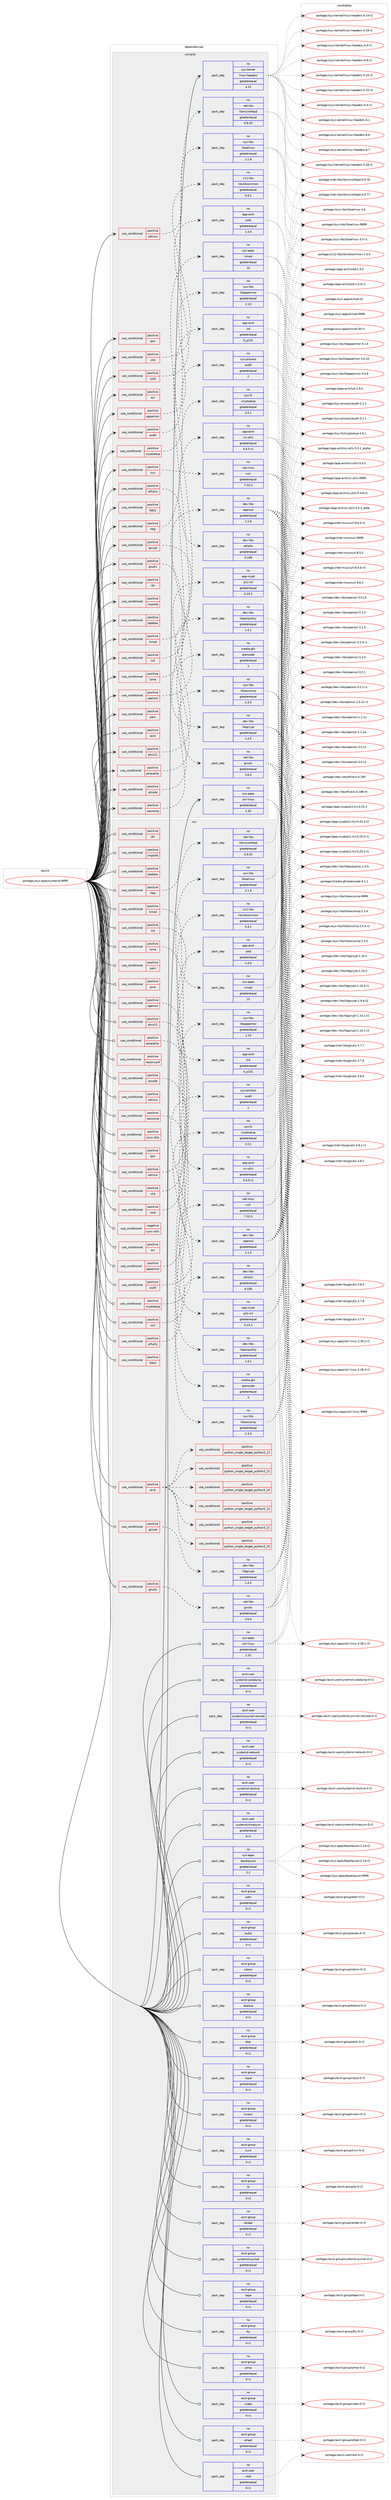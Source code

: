digraph prolog {

# *************
# Graph options
# *************

newrank=true;
concentrate=true;
compound=true;
graph [rankdir=LR,fontname=Helvetica,fontsize=10,ranksep=1.5];#, ranksep=2.5, nodesep=0.2];
edge  [arrowhead=vee];
node  [fontname=Helvetica,fontsize=10];

# **********
# The ebuild
# **********

subgraph cluster_leftcol {
color=gray;
rank=same;
label=<<i>ebuild</i>>;
id [label="portage://sys-apps/systemd-9999", color=red, width=4, href="../sys-apps/systemd-9999.svg"];
}

# ****************
# The dependencies
# ****************

subgraph cluster_midcol {
color=gray;
label=<<i>dependencies</i>>;
subgraph cluster_compile {
fillcolor="#eeeeee";
style=filled;
label=<<i>compile</i>>;
subgraph cond13464 {
dependency20032 [label=<<TABLE BORDER="0" CELLBORDER="1" CELLSPACING="0" CELLPADDING="4"><TR><TD ROWSPAN="3" CELLPADDING="10">use_conditional</TD></TR><TR><TD>positive</TD></TR><TR><TD>acl</TD></TR></TABLE>>, shape=none, color=red];
# *** BEGIN UNKNOWN DEPENDENCY TYPE (TODO) ***
# dependency20032 -> package_dependency(portage://sys-apps/systemd-9999,install,no,sys-apps,acl,none,[,,],[slot(0),equal],[])
# *** END UNKNOWN DEPENDENCY TYPE (TODO) ***

}
id:e -> dependency20032:w [weight=20,style="solid",arrowhead="vee"];
subgraph cond13465 {
dependency20033 [label=<<TABLE BORDER="0" CELLBORDER="1" CELLSPACING="0" CELLPADDING="4"><TR><TD ROWSPAN="3" CELLPADDING="10">use_conditional</TD></TR><TR><TD>positive</TD></TR><TR><TD>apparmor</TD></TR></TABLE>>, shape=none, color=red];
subgraph pack6377 {
dependency20034 [label=<<TABLE BORDER="0" CELLBORDER="1" CELLSPACING="0" CELLPADDING="4" WIDTH="220"><TR><TD ROWSPAN="6" CELLPADDING="30">pack_dep</TD></TR><TR><TD WIDTH="110">no</TD></TR><TR><TD>sys-libs</TD></TR><TR><TD>libapparmor</TD></TR><TR><TD>greaterequal</TD></TR><TR><TD>2.13</TD></TR></TABLE>>, shape=none, color=blue];
}
dependency20033:e -> dependency20034:w [weight=20,style="dashed",arrowhead="vee"];
}
id:e -> dependency20033:w [weight=20,style="solid",arrowhead="vee"];
subgraph cond13466 {
dependency20035 [label=<<TABLE BORDER="0" CELLBORDER="1" CELLSPACING="0" CELLPADDING="4"><TR><TD ROWSPAN="3" CELLPADDING="10">use_conditional</TD></TR><TR><TD>positive</TD></TR><TR><TD>audit</TD></TR></TABLE>>, shape=none, color=red];
subgraph pack6378 {
dependency20036 [label=<<TABLE BORDER="0" CELLBORDER="1" CELLSPACING="0" CELLPADDING="4" WIDTH="220"><TR><TD ROWSPAN="6" CELLPADDING="30">pack_dep</TD></TR><TR><TD WIDTH="110">no</TD></TR><TR><TD>sys-process</TD></TR><TR><TD>audit</TD></TR><TR><TD>greaterequal</TD></TR><TR><TD>2</TD></TR></TABLE>>, shape=none, color=blue];
}
dependency20035:e -> dependency20036:w [weight=20,style="dashed",arrowhead="vee"];
}
id:e -> dependency20035:w [weight=20,style="solid",arrowhead="vee"];
subgraph cond13467 {
dependency20037 [label=<<TABLE BORDER="0" CELLBORDER="1" CELLSPACING="0" CELLPADDING="4"><TR><TD ROWSPAN="3" CELLPADDING="10">use_conditional</TD></TR><TR><TD>positive</TD></TR><TR><TD>cryptsetup</TD></TR></TABLE>>, shape=none, color=red];
subgraph pack6379 {
dependency20038 [label=<<TABLE BORDER="0" CELLBORDER="1" CELLSPACING="0" CELLPADDING="4" WIDTH="220"><TR><TD ROWSPAN="6" CELLPADDING="30">pack_dep</TD></TR><TR><TD WIDTH="110">no</TD></TR><TR><TD>sys-fs</TD></TR><TR><TD>cryptsetup</TD></TR><TR><TD>greaterequal</TD></TR><TR><TD>2.0.1</TD></TR></TABLE>>, shape=none, color=blue];
}
dependency20037:e -> dependency20038:w [weight=20,style="dashed",arrowhead="vee"];
}
id:e -> dependency20037:w [weight=20,style="solid",arrowhead="vee"];
subgraph cond13468 {
dependency20039 [label=<<TABLE BORDER="0" CELLBORDER="1" CELLSPACING="0" CELLPADDING="4"><TR><TD ROWSPAN="3" CELLPADDING="10">use_conditional</TD></TR><TR><TD>positive</TD></TR><TR><TD>curl</TD></TR></TABLE>>, shape=none, color=red];
subgraph pack6380 {
dependency20040 [label=<<TABLE BORDER="0" CELLBORDER="1" CELLSPACING="0" CELLPADDING="4" WIDTH="220"><TR><TD ROWSPAN="6" CELLPADDING="30">pack_dep</TD></TR><TR><TD WIDTH="110">no</TD></TR><TR><TD>net-misc</TD></TR><TR><TD>curl</TD></TR><TR><TD>greaterequal</TD></TR><TR><TD>7.32.0</TD></TR></TABLE>>, shape=none, color=blue];
}
dependency20039:e -> dependency20040:w [weight=20,style="dashed",arrowhead="vee"];
}
id:e -> dependency20039:w [weight=20,style="solid",arrowhead="vee"];
subgraph cond13469 {
dependency20041 [label=<<TABLE BORDER="0" CELLBORDER="1" CELLSPACING="0" CELLPADDING="4"><TR><TD ROWSPAN="3" CELLPADDING="10">use_conditional</TD></TR><TR><TD>positive</TD></TR><TR><TD>elfutils</TD></TR></TABLE>>, shape=none, color=red];
subgraph pack6381 {
dependency20042 [label=<<TABLE BORDER="0" CELLBORDER="1" CELLSPACING="0" CELLPADDING="4" WIDTH="220"><TR><TD ROWSPAN="6" CELLPADDING="30">pack_dep</TD></TR><TR><TD WIDTH="110">no</TD></TR><TR><TD>dev-libs</TD></TR><TR><TD>elfutils</TD></TR><TR><TD>greaterequal</TD></TR><TR><TD>0.158</TD></TR></TABLE>>, shape=none, color=blue];
}
dependency20041:e -> dependency20042:w [weight=20,style="dashed",arrowhead="vee"];
}
id:e -> dependency20041:w [weight=20,style="solid",arrowhead="vee"];
subgraph cond13470 {
dependency20043 [label=<<TABLE BORDER="0" CELLBORDER="1" CELLSPACING="0" CELLPADDING="4"><TR><TD ROWSPAN="3" CELLPADDING="10">use_conditional</TD></TR><TR><TD>positive</TD></TR><TR><TD>fido2</TD></TR></TABLE>>, shape=none, color=red];
# *** BEGIN UNKNOWN DEPENDENCY TYPE (TODO) ***
# dependency20043 -> package_dependency(portage://sys-apps/systemd-9999,install,no,dev-libs,libfido2,none,[,,],[slot(0),equal],[])
# *** END UNKNOWN DEPENDENCY TYPE (TODO) ***

}
id:e -> dependency20043:w [weight=20,style="solid",arrowhead="vee"];
subgraph cond13471 {
dependency20044 [label=<<TABLE BORDER="0" CELLBORDER="1" CELLSPACING="0" CELLPADDING="4"><TR><TD ROWSPAN="3" CELLPADDING="10">use_conditional</TD></TR><TR><TD>positive</TD></TR><TR><TD>gcrypt</TD></TR></TABLE>>, shape=none, color=red];
subgraph pack6382 {
dependency20045 [label=<<TABLE BORDER="0" CELLBORDER="1" CELLSPACING="0" CELLPADDING="4" WIDTH="220"><TR><TD ROWSPAN="6" CELLPADDING="30">pack_dep</TD></TR><TR><TD WIDTH="110">no</TD></TR><TR><TD>dev-libs</TD></TR><TR><TD>libgcrypt</TD></TR><TR><TD>greaterequal</TD></TR><TR><TD>1.4.5</TD></TR></TABLE>>, shape=none, color=blue];
}
dependency20044:e -> dependency20045:w [weight=20,style="dashed",arrowhead="vee"];
}
id:e -> dependency20044:w [weight=20,style="solid",arrowhead="vee"];
subgraph cond13472 {
dependency20046 [label=<<TABLE BORDER="0" CELLBORDER="1" CELLSPACING="0" CELLPADDING="4"><TR><TD ROWSPAN="3" CELLPADDING="10">use_conditional</TD></TR><TR><TD>positive</TD></TR><TR><TD>gnutls</TD></TR></TABLE>>, shape=none, color=red];
subgraph pack6383 {
dependency20047 [label=<<TABLE BORDER="0" CELLBORDER="1" CELLSPACING="0" CELLPADDING="4" WIDTH="220"><TR><TD ROWSPAN="6" CELLPADDING="30">pack_dep</TD></TR><TR><TD WIDTH="110">no</TD></TR><TR><TD>net-libs</TD></TR><TR><TD>gnutls</TD></TR><TR><TD>greaterequal</TD></TR><TR><TD>3.6.0</TD></TR></TABLE>>, shape=none, color=blue];
}
dependency20046:e -> dependency20047:w [weight=20,style="dashed",arrowhead="vee"];
}
id:e -> dependency20046:w [weight=20,style="solid",arrowhead="vee"];
subgraph cond13473 {
dependency20048 [label=<<TABLE BORDER="0" CELLBORDER="1" CELLSPACING="0" CELLPADDING="4"><TR><TD ROWSPAN="3" CELLPADDING="10">use_conditional</TD></TR><TR><TD>positive</TD></TR><TR><TD>http</TD></TR></TABLE>>, shape=none, color=red];
subgraph pack6384 {
dependency20049 [label=<<TABLE BORDER="0" CELLBORDER="1" CELLSPACING="0" CELLPADDING="4" WIDTH="220"><TR><TD ROWSPAN="6" CELLPADDING="30">pack_dep</TD></TR><TR><TD WIDTH="110">no</TD></TR><TR><TD>net-libs</TD></TR><TR><TD>libmicrohttpd</TD></TR><TR><TD>greaterequal</TD></TR><TR><TD>0.9.33</TD></TR></TABLE>>, shape=none, color=blue];
}
dependency20048:e -> dependency20049:w [weight=20,style="dashed",arrowhead="vee"];
}
id:e -> dependency20048:w [weight=20,style="solid",arrowhead="vee"];
subgraph cond13474 {
dependency20050 [label=<<TABLE BORDER="0" CELLBORDER="1" CELLSPACING="0" CELLPADDING="4"><TR><TD ROWSPAN="3" CELLPADDING="10">use_conditional</TD></TR><TR><TD>positive</TD></TR><TR><TD>idn</TD></TR></TABLE>>, shape=none, color=red];
# *** BEGIN UNKNOWN DEPENDENCY TYPE (TODO) ***
# dependency20050 -> package_dependency(portage://sys-apps/systemd-9999,install,no,net-dns,libidn2,none,[,,],any_same_slot,[])
# *** END UNKNOWN DEPENDENCY TYPE (TODO) ***

}
id:e -> dependency20050:w [weight=20,style="solid",arrowhead="vee"];
subgraph cond13475 {
dependency20051 [label=<<TABLE BORDER="0" CELLBORDER="1" CELLSPACING="0" CELLPADDING="4"><TR><TD ROWSPAN="3" CELLPADDING="10">use_conditional</TD></TR><TR><TD>positive</TD></TR><TR><TD>importd</TD></TR></TABLE>>, shape=none, color=red];
# *** BEGIN UNKNOWN DEPENDENCY TYPE (TODO) ***
# dependency20051 -> package_dependency(portage://sys-apps/systemd-9999,install,no,app-arch,bzip2,none,[,,],[slot(0),equal],[])
# *** END UNKNOWN DEPENDENCY TYPE (TODO) ***

# *** BEGIN UNKNOWN DEPENDENCY TYPE (TODO) ***
# dependency20051 -> package_dependency(portage://sys-apps/systemd-9999,install,no,sys-libs,zlib,none,[,,],[slot(0),equal],[])
# *** END UNKNOWN DEPENDENCY TYPE (TODO) ***

}
id:e -> dependency20051:w [weight=20,style="solid",arrowhead="vee"];
subgraph cond13476 {
dependency20052 [label=<<TABLE BORDER="0" CELLBORDER="1" CELLSPACING="0" CELLPADDING="4"><TR><TD ROWSPAN="3" CELLPADDING="10">use_conditional</TD></TR><TR><TD>positive</TD></TR><TR><TD>iptables</TD></TR></TABLE>>, shape=none, color=red];
# *** BEGIN UNKNOWN DEPENDENCY TYPE (TODO) ***
# dependency20052 -> package_dependency(portage://sys-apps/systemd-9999,install,no,net-firewall,iptables,none,[,,],[slot(0),equal],[])
# *** END UNKNOWN DEPENDENCY TYPE (TODO) ***

}
id:e -> dependency20052:w [weight=20,style="solid",arrowhead="vee"];
subgraph cond13477 {
dependency20053 [label=<<TABLE BORDER="0" CELLBORDER="1" CELLSPACING="0" CELLPADDING="4"><TR><TD ROWSPAN="3" CELLPADDING="10">use_conditional</TD></TR><TR><TD>positive</TD></TR><TR><TD>kmod</TD></TR></TABLE>>, shape=none, color=red];
subgraph pack6385 {
dependency20054 [label=<<TABLE BORDER="0" CELLBORDER="1" CELLSPACING="0" CELLPADDING="4" WIDTH="220"><TR><TD ROWSPAN="6" CELLPADDING="30">pack_dep</TD></TR><TR><TD WIDTH="110">no</TD></TR><TR><TD>sys-apps</TD></TR><TR><TD>kmod</TD></TR><TR><TD>greaterequal</TD></TR><TR><TD>15</TD></TR></TABLE>>, shape=none, color=blue];
}
dependency20053:e -> dependency20054:w [weight=20,style="dashed",arrowhead="vee"];
}
id:e -> dependency20053:w [weight=20,style="solid",arrowhead="vee"];
subgraph cond13478 {
dependency20055 [label=<<TABLE BORDER="0" CELLBORDER="1" CELLSPACING="0" CELLPADDING="4"><TR><TD ROWSPAN="3" CELLPADDING="10">use_conditional</TD></TR><TR><TD>positive</TD></TR><TR><TD>lz4</TD></TR></TABLE>>, shape=none, color=red];
subgraph pack6386 {
dependency20056 [label=<<TABLE BORDER="0" CELLBORDER="1" CELLSPACING="0" CELLPADDING="4" WIDTH="220"><TR><TD ROWSPAN="6" CELLPADDING="30">pack_dep</TD></TR><TR><TD WIDTH="110">no</TD></TR><TR><TD>app-arch</TD></TR><TR><TD>lz4</TD></TR><TR><TD>greaterequal</TD></TR><TR><TD>0_p131</TD></TR></TABLE>>, shape=none, color=blue];
}
dependency20055:e -> dependency20056:w [weight=20,style="dashed",arrowhead="vee"];
}
id:e -> dependency20055:w [weight=20,style="solid",arrowhead="vee"];
subgraph cond13479 {
dependency20057 [label=<<TABLE BORDER="0" CELLBORDER="1" CELLSPACING="0" CELLPADDING="4"><TR><TD ROWSPAN="3" CELLPADDING="10">use_conditional</TD></TR><TR><TD>positive</TD></TR><TR><TD>lzma</TD></TR></TABLE>>, shape=none, color=red];
subgraph pack6387 {
dependency20058 [label=<<TABLE BORDER="0" CELLBORDER="1" CELLSPACING="0" CELLPADDING="4" WIDTH="220"><TR><TD ROWSPAN="6" CELLPADDING="30">pack_dep</TD></TR><TR><TD WIDTH="110">no</TD></TR><TR><TD>app-arch</TD></TR><TR><TD>xz-utils</TD></TR><TR><TD>greaterequal</TD></TR><TR><TD>5.0.5-r1</TD></TR></TABLE>>, shape=none, color=blue];
}
dependency20057:e -> dependency20058:w [weight=20,style="dashed",arrowhead="vee"];
}
id:e -> dependency20057:w [weight=20,style="solid",arrowhead="vee"];
subgraph cond13480 {
dependency20059 [label=<<TABLE BORDER="0" CELLBORDER="1" CELLSPACING="0" CELLPADDING="4"><TR><TD ROWSPAN="3" CELLPADDING="10">use_conditional</TD></TR><TR><TD>positive</TD></TR><TR><TD>openssl</TD></TR></TABLE>>, shape=none, color=red];
subgraph pack6388 {
dependency20060 [label=<<TABLE BORDER="0" CELLBORDER="1" CELLSPACING="0" CELLPADDING="4" WIDTH="220"><TR><TD ROWSPAN="6" CELLPADDING="30">pack_dep</TD></TR><TR><TD WIDTH="110">no</TD></TR><TR><TD>dev-libs</TD></TR><TR><TD>openssl</TD></TR><TR><TD>greaterequal</TD></TR><TR><TD>1.1.0</TD></TR></TABLE>>, shape=none, color=blue];
}
dependency20059:e -> dependency20060:w [weight=20,style="dashed",arrowhead="vee"];
}
id:e -> dependency20059:w [weight=20,style="solid",arrowhead="vee"];
subgraph cond13481 {
dependency20061 [label=<<TABLE BORDER="0" CELLBORDER="1" CELLSPACING="0" CELLPADDING="4"><TR><TD ROWSPAN="3" CELLPADDING="10">use_conditional</TD></TR><TR><TD>positive</TD></TR><TR><TD>pam</TD></TR></TABLE>>, shape=none, color=red];
# *** BEGIN UNKNOWN DEPENDENCY TYPE (TODO) ***
# dependency20061 -> package_dependency(portage://sys-apps/systemd-9999,install,no,sys-libs,pam,none,[,,],any_same_slot,[use(optenable(abi_x86_32),negative),use(optenable(abi_x86_64),negative),use(optenable(abi_x86_x32),negative),use(optenable(abi_mips_n32),negative),use(optenable(abi_mips_n64),negative),use(optenable(abi_mips_o32),negative),use(optenable(abi_s390_32),negative),use(optenable(abi_s390_64),negative)])
# *** END UNKNOWN DEPENDENCY TYPE (TODO) ***

}
id:e -> dependency20061:w [weight=20,style="solid",arrowhead="vee"];
subgraph cond13482 {
dependency20062 [label=<<TABLE BORDER="0" CELLBORDER="1" CELLSPACING="0" CELLPADDING="4"><TR><TD ROWSPAN="3" CELLPADDING="10">use_conditional</TD></TR><TR><TD>positive</TD></TR><TR><TD>pcre</TD></TR></TABLE>>, shape=none, color=red];
# *** BEGIN UNKNOWN DEPENDENCY TYPE (TODO) ***
# dependency20062 -> package_dependency(portage://sys-apps/systemd-9999,install,no,dev-libs,libpcre2,none,[,,],[],[])
# *** END UNKNOWN DEPENDENCY TYPE (TODO) ***

}
id:e -> dependency20062:w [weight=20,style="solid",arrowhead="vee"];
subgraph cond13483 {
dependency20063 [label=<<TABLE BORDER="0" CELLBORDER="1" CELLSPACING="0" CELLPADDING="4"><TR><TD ROWSPAN="3" CELLPADDING="10">use_conditional</TD></TR><TR><TD>positive</TD></TR><TR><TD>pkcs11</TD></TR></TABLE>>, shape=none, color=red];
subgraph pack6389 {
dependency20064 [label=<<TABLE BORDER="0" CELLBORDER="1" CELLSPACING="0" CELLPADDING="4" WIDTH="220"><TR><TD ROWSPAN="6" CELLPADDING="30">pack_dep</TD></TR><TR><TD WIDTH="110">no</TD></TR><TR><TD>app-crypt</TD></TR><TR><TD>p11-kit</TD></TR><TR><TD>greaterequal</TD></TR><TR><TD>0.23.3</TD></TR></TABLE>>, shape=none, color=blue];
}
dependency20063:e -> dependency20064:w [weight=20,style="dashed",arrowhead="vee"];
}
id:e -> dependency20063:w [weight=20,style="solid",arrowhead="vee"];
subgraph cond13484 {
dependency20065 [label=<<TABLE BORDER="0" CELLBORDER="1" CELLSPACING="0" CELLPADDING="4"><TR><TD ROWSPAN="3" CELLPADDING="10">use_conditional</TD></TR><TR><TD>positive</TD></TR><TR><TD>pwquality</TD></TR></TABLE>>, shape=none, color=red];
subgraph pack6390 {
dependency20066 [label=<<TABLE BORDER="0" CELLBORDER="1" CELLSPACING="0" CELLPADDING="4" WIDTH="220"><TR><TD ROWSPAN="6" CELLPADDING="30">pack_dep</TD></TR><TR><TD WIDTH="110">no</TD></TR><TR><TD>dev-libs</TD></TR><TR><TD>libpwquality</TD></TR><TR><TD>greaterequal</TD></TR><TR><TD>1.4.1</TD></TR></TABLE>>, shape=none, color=blue];
}
dependency20065:e -> dependency20066:w [weight=20,style="dashed",arrowhead="vee"];
}
id:e -> dependency20065:w [weight=20,style="solid",arrowhead="vee"];
subgraph cond13485 {
dependency20067 [label=<<TABLE BORDER="0" CELLBORDER="1" CELLSPACING="0" CELLPADDING="4"><TR><TD ROWSPAN="3" CELLPADDING="10">use_conditional</TD></TR><TR><TD>positive</TD></TR><TR><TD>qrcode</TD></TR></TABLE>>, shape=none, color=red];
subgraph pack6391 {
dependency20068 [label=<<TABLE BORDER="0" CELLBORDER="1" CELLSPACING="0" CELLPADDING="4" WIDTH="220"><TR><TD ROWSPAN="6" CELLPADDING="30">pack_dep</TD></TR><TR><TD WIDTH="110">no</TD></TR><TR><TD>media-gfx</TD></TR><TR><TD>qrencode</TD></TR><TR><TD>greaterequal</TD></TR><TR><TD>3</TD></TR></TABLE>>, shape=none, color=blue];
}
dependency20067:e -> dependency20068:w [weight=20,style="dashed",arrowhead="vee"];
}
id:e -> dependency20067:w [weight=20,style="solid",arrowhead="vee"];
subgraph cond13486 {
dependency20069 [label=<<TABLE BORDER="0" CELLBORDER="1" CELLSPACING="0" CELLPADDING="4"><TR><TD ROWSPAN="3" CELLPADDING="10">use_conditional</TD></TR><TR><TD>positive</TD></TR><TR><TD>seccomp</TD></TR></TABLE>>, shape=none, color=red];
subgraph pack6392 {
dependency20070 [label=<<TABLE BORDER="0" CELLBORDER="1" CELLSPACING="0" CELLPADDING="4" WIDTH="220"><TR><TD ROWSPAN="6" CELLPADDING="30">pack_dep</TD></TR><TR><TD WIDTH="110">no</TD></TR><TR><TD>sys-libs</TD></TR><TR><TD>libseccomp</TD></TR><TR><TD>greaterequal</TD></TR><TR><TD>2.3.3</TD></TR></TABLE>>, shape=none, color=blue];
}
dependency20069:e -> dependency20070:w [weight=20,style="dashed",arrowhead="vee"];
}
id:e -> dependency20069:w [weight=20,style="solid",arrowhead="vee"];
subgraph cond13487 {
dependency20071 [label=<<TABLE BORDER="0" CELLBORDER="1" CELLSPACING="0" CELLPADDING="4"><TR><TD ROWSPAN="3" CELLPADDING="10">use_conditional</TD></TR><TR><TD>positive</TD></TR><TR><TD>selinux</TD></TR></TABLE>>, shape=none, color=red];
subgraph pack6393 {
dependency20072 [label=<<TABLE BORDER="0" CELLBORDER="1" CELLSPACING="0" CELLPADDING="4" WIDTH="220"><TR><TD ROWSPAN="6" CELLPADDING="30">pack_dep</TD></TR><TR><TD WIDTH="110">no</TD></TR><TR><TD>sys-libs</TD></TR><TR><TD>libselinux</TD></TR><TR><TD>greaterequal</TD></TR><TR><TD>2.1.9</TD></TR></TABLE>>, shape=none, color=blue];
}
dependency20071:e -> dependency20072:w [weight=20,style="dashed",arrowhead="vee"];
}
id:e -> dependency20071:w [weight=20,style="solid",arrowhead="vee"];
subgraph cond13488 {
dependency20073 [label=<<TABLE BORDER="0" CELLBORDER="1" CELLSPACING="0" CELLPADDING="4"><TR><TD ROWSPAN="3" CELLPADDING="10">use_conditional</TD></TR><TR><TD>positive</TD></TR><TR><TD>tpm</TD></TR></TABLE>>, shape=none, color=red];
# *** BEGIN UNKNOWN DEPENDENCY TYPE (TODO) ***
# dependency20073 -> package_dependency(portage://sys-apps/systemd-9999,install,no,app-crypt,tpm2-tss,none,[,,],[slot(0),equal],[])
# *** END UNKNOWN DEPENDENCY TYPE (TODO) ***

}
id:e -> dependency20073:w [weight=20,style="solid",arrowhead="vee"];
subgraph cond13489 {
dependency20074 [label=<<TABLE BORDER="0" CELLBORDER="1" CELLSPACING="0" CELLPADDING="4"><TR><TD ROWSPAN="3" CELLPADDING="10">use_conditional</TD></TR><TR><TD>positive</TD></TR><TR><TD>xkb</TD></TR></TABLE>>, shape=none, color=red];
subgraph pack6394 {
dependency20075 [label=<<TABLE BORDER="0" CELLBORDER="1" CELLSPACING="0" CELLPADDING="4" WIDTH="220"><TR><TD ROWSPAN="6" CELLPADDING="30">pack_dep</TD></TR><TR><TD WIDTH="110">no</TD></TR><TR><TD>x11-libs</TD></TR><TR><TD>libxkbcommon</TD></TR><TR><TD>greaterequal</TD></TR><TR><TD>0.4.1</TD></TR></TABLE>>, shape=none, color=blue];
}
dependency20074:e -> dependency20075:w [weight=20,style="dashed",arrowhead="vee"];
}
id:e -> dependency20074:w [weight=20,style="solid",arrowhead="vee"];
subgraph cond13490 {
dependency20076 [label=<<TABLE BORDER="0" CELLBORDER="1" CELLSPACING="0" CELLPADDING="4"><TR><TD ROWSPAN="3" CELLPADDING="10">use_conditional</TD></TR><TR><TD>positive</TD></TR><TR><TD>zstd</TD></TR></TABLE>>, shape=none, color=red];
subgraph pack6395 {
dependency20077 [label=<<TABLE BORDER="0" CELLBORDER="1" CELLSPACING="0" CELLPADDING="4" WIDTH="220"><TR><TD ROWSPAN="6" CELLPADDING="30">pack_dep</TD></TR><TR><TD WIDTH="110">no</TD></TR><TR><TD>app-arch</TD></TR><TR><TD>zstd</TD></TR><TR><TD>greaterequal</TD></TR><TR><TD>1.4.0</TD></TR></TABLE>>, shape=none, color=blue];
}
dependency20076:e -> dependency20077:w [weight=20,style="dashed",arrowhead="vee"];
}
id:e -> dependency20076:w [weight=20,style="solid",arrowhead="vee"];
subgraph pack6396 {
dependency20078 [label=<<TABLE BORDER="0" CELLBORDER="1" CELLSPACING="0" CELLPADDING="4" WIDTH="220"><TR><TD ROWSPAN="6" CELLPADDING="30">pack_dep</TD></TR><TR><TD WIDTH="110">no</TD></TR><TR><TD>sys-apps</TD></TR><TR><TD>util-linux</TD></TR><TR><TD>greaterequal</TD></TR><TR><TD>2.32</TD></TR></TABLE>>, shape=none, color=blue];
}
id:e -> dependency20078:w [weight=20,style="solid",arrowhead="vee"];
subgraph pack6397 {
dependency20079 [label=<<TABLE BORDER="0" CELLBORDER="1" CELLSPACING="0" CELLPADDING="4" WIDTH="220"><TR><TD ROWSPAN="6" CELLPADDING="30">pack_dep</TD></TR><TR><TD WIDTH="110">no</TD></TR><TR><TD>sys-kernel</TD></TR><TR><TD>linux-headers</TD></TR><TR><TD>greaterequal</TD></TR><TR><TD>4.15</TD></TR></TABLE>>, shape=none, color=blue];
}
id:e -> dependency20079:w [weight=20,style="solid",arrowhead="vee"];
# *** BEGIN UNKNOWN DEPENDENCY TYPE (TODO) ***
# id -> package_dependency(portage://sys-apps/systemd-9999,install,no,sys-libs,libcap,none,[,,],[slot(0),equal],[use(optenable(abi_x86_32),negative),use(optenable(abi_x86_64),negative),use(optenable(abi_x86_x32),negative),use(optenable(abi_mips_n32),negative),use(optenable(abi_mips_n64),negative),use(optenable(abi_mips_o32),negative),use(optenable(abi_s390_32),negative),use(optenable(abi_s390_64),negative)])
# *** END UNKNOWN DEPENDENCY TYPE (TODO) ***

# *** BEGIN UNKNOWN DEPENDENCY TYPE (TODO) ***
# id -> package_dependency(portage://sys-apps/systemd-9999,install,no,virtual,libcrypt,none,[,,],any_same_slot,[use(optenable(abi_x86_32),negative),use(optenable(abi_x86_64),negative),use(optenable(abi_x86_x32),negative),use(optenable(abi_mips_n32),negative),use(optenable(abi_mips_n64),negative),use(optenable(abi_mips_o32),negative),use(optenable(abi_s390_32),negative),use(optenable(abi_s390_64),negative)])
# *** END UNKNOWN DEPENDENCY TYPE (TODO) ***

}
subgraph cluster_compileandrun {
fillcolor="#eeeeee";
style=filled;
label=<<i>compile and run</i>>;
}
subgraph cluster_run {
fillcolor="#eeeeee";
style=filled;
label=<<i>run</i>>;
subgraph cond13491 {
dependency20080 [label=<<TABLE BORDER="0" CELLBORDER="1" CELLSPACING="0" CELLPADDING="4"><TR><TD ROWSPAN="3" CELLPADDING="10">use_conditional</TD></TR><TR><TD>negative</TD></TR><TR><TD>sysv-utils</TD></TR></TABLE>>, shape=none, color=red];
# *** BEGIN UNKNOWN DEPENDENCY TYPE (TODO) ***
# dependency20080 -> package_dependency(portage://sys-apps/systemd-9999,run,no,sys-apps,sysvinit,none,[,,],[],[])
# *** END UNKNOWN DEPENDENCY TYPE (TODO) ***

}
id:e -> dependency20080:w [weight=20,style="solid",arrowhead="odot"];
subgraph cond13492 {
dependency20081 [label=<<TABLE BORDER="0" CELLBORDER="1" CELLSPACING="0" CELLPADDING="4"><TR><TD ROWSPAN="3" CELLPADDING="10">use_conditional</TD></TR><TR><TD>positive</TD></TR><TR><TD>acl</TD></TR></TABLE>>, shape=none, color=red];
# *** BEGIN UNKNOWN DEPENDENCY TYPE (TODO) ***
# dependency20081 -> package_dependency(portage://sys-apps/systemd-9999,run,no,sys-apps,acl,none,[,,],[slot(0),equal],[])
# *** END UNKNOWN DEPENDENCY TYPE (TODO) ***

}
id:e -> dependency20081:w [weight=20,style="solid",arrowhead="odot"];
subgraph cond13493 {
dependency20082 [label=<<TABLE BORDER="0" CELLBORDER="1" CELLSPACING="0" CELLPADDING="4"><TR><TD ROWSPAN="3" CELLPADDING="10">use_conditional</TD></TR><TR><TD>positive</TD></TR><TR><TD>apparmor</TD></TR></TABLE>>, shape=none, color=red];
subgraph pack6398 {
dependency20083 [label=<<TABLE BORDER="0" CELLBORDER="1" CELLSPACING="0" CELLPADDING="4" WIDTH="220"><TR><TD ROWSPAN="6" CELLPADDING="30">pack_dep</TD></TR><TR><TD WIDTH="110">no</TD></TR><TR><TD>sys-libs</TD></TR><TR><TD>libapparmor</TD></TR><TR><TD>greaterequal</TD></TR><TR><TD>2.13</TD></TR></TABLE>>, shape=none, color=blue];
}
dependency20082:e -> dependency20083:w [weight=20,style="dashed",arrowhead="vee"];
}
id:e -> dependency20082:w [weight=20,style="solid",arrowhead="odot"];
subgraph cond13494 {
dependency20084 [label=<<TABLE BORDER="0" CELLBORDER="1" CELLSPACING="0" CELLPADDING="4"><TR><TD ROWSPAN="3" CELLPADDING="10">use_conditional</TD></TR><TR><TD>positive</TD></TR><TR><TD>audit</TD></TR></TABLE>>, shape=none, color=red];
subgraph pack6399 {
dependency20085 [label=<<TABLE BORDER="0" CELLBORDER="1" CELLSPACING="0" CELLPADDING="4" WIDTH="220"><TR><TD ROWSPAN="6" CELLPADDING="30">pack_dep</TD></TR><TR><TD WIDTH="110">no</TD></TR><TR><TD>sys-process</TD></TR><TR><TD>audit</TD></TR><TR><TD>greaterequal</TD></TR><TR><TD>2</TD></TR></TABLE>>, shape=none, color=blue];
}
dependency20084:e -> dependency20085:w [weight=20,style="dashed",arrowhead="vee"];
}
id:e -> dependency20084:w [weight=20,style="solid",arrowhead="odot"];
subgraph cond13495 {
dependency20086 [label=<<TABLE BORDER="0" CELLBORDER="1" CELLSPACING="0" CELLPADDING="4"><TR><TD ROWSPAN="3" CELLPADDING="10">use_conditional</TD></TR><TR><TD>positive</TD></TR><TR><TD>cryptsetup</TD></TR></TABLE>>, shape=none, color=red];
subgraph pack6400 {
dependency20087 [label=<<TABLE BORDER="0" CELLBORDER="1" CELLSPACING="0" CELLPADDING="4" WIDTH="220"><TR><TD ROWSPAN="6" CELLPADDING="30">pack_dep</TD></TR><TR><TD WIDTH="110">no</TD></TR><TR><TD>sys-fs</TD></TR><TR><TD>cryptsetup</TD></TR><TR><TD>greaterequal</TD></TR><TR><TD>2.0.1</TD></TR></TABLE>>, shape=none, color=blue];
}
dependency20086:e -> dependency20087:w [weight=20,style="dashed",arrowhead="vee"];
}
id:e -> dependency20086:w [weight=20,style="solid",arrowhead="odot"];
subgraph cond13496 {
dependency20088 [label=<<TABLE BORDER="0" CELLBORDER="1" CELLSPACING="0" CELLPADDING="4"><TR><TD ROWSPAN="3" CELLPADDING="10">use_conditional</TD></TR><TR><TD>positive</TD></TR><TR><TD>curl</TD></TR></TABLE>>, shape=none, color=red];
subgraph pack6401 {
dependency20089 [label=<<TABLE BORDER="0" CELLBORDER="1" CELLSPACING="0" CELLPADDING="4" WIDTH="220"><TR><TD ROWSPAN="6" CELLPADDING="30">pack_dep</TD></TR><TR><TD WIDTH="110">no</TD></TR><TR><TD>net-misc</TD></TR><TR><TD>curl</TD></TR><TR><TD>greaterequal</TD></TR><TR><TD>7.32.0</TD></TR></TABLE>>, shape=none, color=blue];
}
dependency20088:e -> dependency20089:w [weight=20,style="dashed",arrowhead="vee"];
}
id:e -> dependency20088:w [weight=20,style="solid",arrowhead="odot"];
subgraph cond13497 {
dependency20090 [label=<<TABLE BORDER="0" CELLBORDER="1" CELLSPACING="0" CELLPADDING="4"><TR><TD ROWSPAN="3" CELLPADDING="10">use_conditional</TD></TR><TR><TD>positive</TD></TR><TR><TD>elfutils</TD></TR></TABLE>>, shape=none, color=red];
subgraph pack6402 {
dependency20091 [label=<<TABLE BORDER="0" CELLBORDER="1" CELLSPACING="0" CELLPADDING="4" WIDTH="220"><TR><TD ROWSPAN="6" CELLPADDING="30">pack_dep</TD></TR><TR><TD WIDTH="110">no</TD></TR><TR><TD>dev-libs</TD></TR><TR><TD>elfutils</TD></TR><TR><TD>greaterequal</TD></TR><TR><TD>0.158</TD></TR></TABLE>>, shape=none, color=blue];
}
dependency20090:e -> dependency20091:w [weight=20,style="dashed",arrowhead="vee"];
}
id:e -> dependency20090:w [weight=20,style="solid",arrowhead="odot"];
subgraph cond13498 {
dependency20092 [label=<<TABLE BORDER="0" CELLBORDER="1" CELLSPACING="0" CELLPADDING="4"><TR><TD ROWSPAN="3" CELLPADDING="10">use_conditional</TD></TR><TR><TD>positive</TD></TR><TR><TD>fido2</TD></TR></TABLE>>, shape=none, color=red];
# *** BEGIN UNKNOWN DEPENDENCY TYPE (TODO) ***
# dependency20092 -> package_dependency(portage://sys-apps/systemd-9999,run,no,dev-libs,libfido2,none,[,,],[slot(0),equal],[])
# *** END UNKNOWN DEPENDENCY TYPE (TODO) ***

}
id:e -> dependency20092:w [weight=20,style="solid",arrowhead="odot"];
subgraph cond13499 {
dependency20093 [label=<<TABLE BORDER="0" CELLBORDER="1" CELLSPACING="0" CELLPADDING="4"><TR><TD ROWSPAN="3" CELLPADDING="10">use_conditional</TD></TR><TR><TD>positive</TD></TR><TR><TD>gcrypt</TD></TR></TABLE>>, shape=none, color=red];
subgraph pack6403 {
dependency20094 [label=<<TABLE BORDER="0" CELLBORDER="1" CELLSPACING="0" CELLPADDING="4" WIDTH="220"><TR><TD ROWSPAN="6" CELLPADDING="30">pack_dep</TD></TR><TR><TD WIDTH="110">no</TD></TR><TR><TD>dev-libs</TD></TR><TR><TD>libgcrypt</TD></TR><TR><TD>greaterequal</TD></TR><TR><TD>1.4.5</TD></TR></TABLE>>, shape=none, color=blue];
}
dependency20093:e -> dependency20094:w [weight=20,style="dashed",arrowhead="vee"];
}
id:e -> dependency20093:w [weight=20,style="solid",arrowhead="odot"];
subgraph cond13500 {
dependency20095 [label=<<TABLE BORDER="0" CELLBORDER="1" CELLSPACING="0" CELLPADDING="4"><TR><TD ROWSPAN="3" CELLPADDING="10">use_conditional</TD></TR><TR><TD>positive</TD></TR><TR><TD>gnutls</TD></TR></TABLE>>, shape=none, color=red];
subgraph pack6404 {
dependency20096 [label=<<TABLE BORDER="0" CELLBORDER="1" CELLSPACING="0" CELLPADDING="4" WIDTH="220"><TR><TD ROWSPAN="6" CELLPADDING="30">pack_dep</TD></TR><TR><TD WIDTH="110">no</TD></TR><TR><TD>net-libs</TD></TR><TR><TD>gnutls</TD></TR><TR><TD>greaterequal</TD></TR><TR><TD>3.6.0</TD></TR></TABLE>>, shape=none, color=blue];
}
dependency20095:e -> dependency20096:w [weight=20,style="dashed",arrowhead="vee"];
}
id:e -> dependency20095:w [weight=20,style="solid",arrowhead="odot"];
subgraph cond13501 {
dependency20097 [label=<<TABLE BORDER="0" CELLBORDER="1" CELLSPACING="0" CELLPADDING="4"><TR><TD ROWSPAN="3" CELLPADDING="10">use_conditional</TD></TR><TR><TD>positive</TD></TR><TR><TD>http</TD></TR></TABLE>>, shape=none, color=red];
subgraph pack6405 {
dependency20098 [label=<<TABLE BORDER="0" CELLBORDER="1" CELLSPACING="0" CELLPADDING="4" WIDTH="220"><TR><TD ROWSPAN="6" CELLPADDING="30">pack_dep</TD></TR><TR><TD WIDTH="110">no</TD></TR><TR><TD>net-libs</TD></TR><TR><TD>libmicrohttpd</TD></TR><TR><TD>greaterequal</TD></TR><TR><TD>0.9.33</TD></TR></TABLE>>, shape=none, color=blue];
}
dependency20097:e -> dependency20098:w [weight=20,style="dashed",arrowhead="vee"];
}
id:e -> dependency20097:w [weight=20,style="solid",arrowhead="odot"];
subgraph cond13502 {
dependency20099 [label=<<TABLE BORDER="0" CELLBORDER="1" CELLSPACING="0" CELLPADDING="4"><TR><TD ROWSPAN="3" CELLPADDING="10">use_conditional</TD></TR><TR><TD>positive</TD></TR><TR><TD>idn</TD></TR></TABLE>>, shape=none, color=red];
# *** BEGIN UNKNOWN DEPENDENCY TYPE (TODO) ***
# dependency20099 -> package_dependency(portage://sys-apps/systemd-9999,run,no,net-dns,libidn2,none,[,,],any_same_slot,[])
# *** END UNKNOWN DEPENDENCY TYPE (TODO) ***

}
id:e -> dependency20099:w [weight=20,style="solid",arrowhead="odot"];
subgraph cond13503 {
dependency20100 [label=<<TABLE BORDER="0" CELLBORDER="1" CELLSPACING="0" CELLPADDING="4"><TR><TD ROWSPAN="3" CELLPADDING="10">use_conditional</TD></TR><TR><TD>positive</TD></TR><TR><TD>importd</TD></TR></TABLE>>, shape=none, color=red];
# *** BEGIN UNKNOWN DEPENDENCY TYPE (TODO) ***
# dependency20100 -> package_dependency(portage://sys-apps/systemd-9999,run,no,app-arch,bzip2,none,[,,],[slot(0),equal],[])
# *** END UNKNOWN DEPENDENCY TYPE (TODO) ***

# *** BEGIN UNKNOWN DEPENDENCY TYPE (TODO) ***
# dependency20100 -> package_dependency(portage://sys-apps/systemd-9999,run,no,sys-libs,zlib,none,[,,],[slot(0),equal],[])
# *** END UNKNOWN DEPENDENCY TYPE (TODO) ***

}
id:e -> dependency20100:w [weight=20,style="solid",arrowhead="odot"];
subgraph cond13504 {
dependency20101 [label=<<TABLE BORDER="0" CELLBORDER="1" CELLSPACING="0" CELLPADDING="4"><TR><TD ROWSPAN="3" CELLPADDING="10">use_conditional</TD></TR><TR><TD>positive</TD></TR><TR><TD>iptables</TD></TR></TABLE>>, shape=none, color=red];
# *** BEGIN UNKNOWN DEPENDENCY TYPE (TODO) ***
# dependency20101 -> package_dependency(portage://sys-apps/systemd-9999,run,no,net-firewall,iptables,none,[,,],[slot(0),equal],[])
# *** END UNKNOWN DEPENDENCY TYPE (TODO) ***

}
id:e -> dependency20101:w [weight=20,style="solid",arrowhead="odot"];
subgraph cond13505 {
dependency20102 [label=<<TABLE BORDER="0" CELLBORDER="1" CELLSPACING="0" CELLPADDING="4"><TR><TD ROWSPAN="3" CELLPADDING="10">use_conditional</TD></TR><TR><TD>positive</TD></TR><TR><TD>kmod</TD></TR></TABLE>>, shape=none, color=red];
subgraph pack6406 {
dependency20103 [label=<<TABLE BORDER="0" CELLBORDER="1" CELLSPACING="0" CELLPADDING="4" WIDTH="220"><TR><TD ROWSPAN="6" CELLPADDING="30">pack_dep</TD></TR><TR><TD WIDTH="110">no</TD></TR><TR><TD>sys-apps</TD></TR><TR><TD>kmod</TD></TR><TR><TD>greaterequal</TD></TR><TR><TD>15</TD></TR></TABLE>>, shape=none, color=blue];
}
dependency20102:e -> dependency20103:w [weight=20,style="dashed",arrowhead="vee"];
}
id:e -> dependency20102:w [weight=20,style="solid",arrowhead="odot"];
subgraph cond13506 {
dependency20104 [label=<<TABLE BORDER="0" CELLBORDER="1" CELLSPACING="0" CELLPADDING="4"><TR><TD ROWSPAN="3" CELLPADDING="10">use_conditional</TD></TR><TR><TD>positive</TD></TR><TR><TD>lz4</TD></TR></TABLE>>, shape=none, color=red];
subgraph pack6407 {
dependency20105 [label=<<TABLE BORDER="0" CELLBORDER="1" CELLSPACING="0" CELLPADDING="4" WIDTH="220"><TR><TD ROWSPAN="6" CELLPADDING="30">pack_dep</TD></TR><TR><TD WIDTH="110">no</TD></TR><TR><TD>app-arch</TD></TR><TR><TD>lz4</TD></TR><TR><TD>greaterequal</TD></TR><TR><TD>0_p131</TD></TR></TABLE>>, shape=none, color=blue];
}
dependency20104:e -> dependency20105:w [weight=20,style="dashed",arrowhead="vee"];
}
id:e -> dependency20104:w [weight=20,style="solid",arrowhead="odot"];
subgraph cond13507 {
dependency20106 [label=<<TABLE BORDER="0" CELLBORDER="1" CELLSPACING="0" CELLPADDING="4"><TR><TD ROWSPAN="3" CELLPADDING="10">use_conditional</TD></TR><TR><TD>positive</TD></TR><TR><TD>lzma</TD></TR></TABLE>>, shape=none, color=red];
subgraph pack6408 {
dependency20107 [label=<<TABLE BORDER="0" CELLBORDER="1" CELLSPACING="0" CELLPADDING="4" WIDTH="220"><TR><TD ROWSPAN="6" CELLPADDING="30">pack_dep</TD></TR><TR><TD WIDTH="110">no</TD></TR><TR><TD>app-arch</TD></TR><TR><TD>xz-utils</TD></TR><TR><TD>greaterequal</TD></TR><TR><TD>5.0.5-r1</TD></TR></TABLE>>, shape=none, color=blue];
}
dependency20106:e -> dependency20107:w [weight=20,style="dashed",arrowhead="vee"];
}
id:e -> dependency20106:w [weight=20,style="solid",arrowhead="odot"];
subgraph cond13508 {
dependency20108 [label=<<TABLE BORDER="0" CELLBORDER="1" CELLSPACING="0" CELLPADDING="4"><TR><TD ROWSPAN="3" CELLPADDING="10">use_conditional</TD></TR><TR><TD>positive</TD></TR><TR><TD>openssl</TD></TR></TABLE>>, shape=none, color=red];
subgraph pack6409 {
dependency20109 [label=<<TABLE BORDER="0" CELLBORDER="1" CELLSPACING="0" CELLPADDING="4" WIDTH="220"><TR><TD ROWSPAN="6" CELLPADDING="30">pack_dep</TD></TR><TR><TD WIDTH="110">no</TD></TR><TR><TD>dev-libs</TD></TR><TR><TD>openssl</TD></TR><TR><TD>greaterequal</TD></TR><TR><TD>1.1.0</TD></TR></TABLE>>, shape=none, color=blue];
}
dependency20108:e -> dependency20109:w [weight=20,style="dashed",arrowhead="vee"];
}
id:e -> dependency20108:w [weight=20,style="solid",arrowhead="odot"];
subgraph cond13509 {
dependency20110 [label=<<TABLE BORDER="0" CELLBORDER="1" CELLSPACING="0" CELLPADDING="4"><TR><TD ROWSPAN="3" CELLPADDING="10">use_conditional</TD></TR><TR><TD>positive</TD></TR><TR><TD>pam</TD></TR></TABLE>>, shape=none, color=red];
# *** BEGIN UNKNOWN DEPENDENCY TYPE (TODO) ***
# dependency20110 -> package_dependency(portage://sys-apps/systemd-9999,run,no,sys-libs,pam,none,[,,],any_same_slot,[use(optenable(abi_x86_32),negative),use(optenable(abi_x86_64),negative),use(optenable(abi_x86_x32),negative),use(optenable(abi_mips_n32),negative),use(optenable(abi_mips_n64),negative),use(optenable(abi_mips_o32),negative),use(optenable(abi_s390_32),negative),use(optenable(abi_s390_64),negative)])
# *** END UNKNOWN DEPENDENCY TYPE (TODO) ***

}
id:e -> dependency20110:w [weight=20,style="solid",arrowhead="odot"];
subgraph cond13510 {
dependency20111 [label=<<TABLE BORDER="0" CELLBORDER="1" CELLSPACING="0" CELLPADDING="4"><TR><TD ROWSPAN="3" CELLPADDING="10">use_conditional</TD></TR><TR><TD>positive</TD></TR><TR><TD>pcre</TD></TR></TABLE>>, shape=none, color=red];
# *** BEGIN UNKNOWN DEPENDENCY TYPE (TODO) ***
# dependency20111 -> package_dependency(portage://sys-apps/systemd-9999,run,no,dev-libs,libpcre2,none,[,,],[],[])
# *** END UNKNOWN DEPENDENCY TYPE (TODO) ***

}
id:e -> dependency20111:w [weight=20,style="solid",arrowhead="odot"];
subgraph cond13511 {
dependency20112 [label=<<TABLE BORDER="0" CELLBORDER="1" CELLSPACING="0" CELLPADDING="4"><TR><TD ROWSPAN="3" CELLPADDING="10">use_conditional</TD></TR><TR><TD>positive</TD></TR><TR><TD>pkcs11</TD></TR></TABLE>>, shape=none, color=red];
subgraph pack6410 {
dependency20113 [label=<<TABLE BORDER="0" CELLBORDER="1" CELLSPACING="0" CELLPADDING="4" WIDTH="220"><TR><TD ROWSPAN="6" CELLPADDING="30">pack_dep</TD></TR><TR><TD WIDTH="110">no</TD></TR><TR><TD>app-crypt</TD></TR><TR><TD>p11-kit</TD></TR><TR><TD>greaterequal</TD></TR><TR><TD>0.23.3</TD></TR></TABLE>>, shape=none, color=blue];
}
dependency20112:e -> dependency20113:w [weight=20,style="dashed",arrowhead="vee"];
}
id:e -> dependency20112:w [weight=20,style="solid",arrowhead="odot"];
subgraph cond13512 {
dependency20114 [label=<<TABLE BORDER="0" CELLBORDER="1" CELLSPACING="0" CELLPADDING="4"><TR><TD ROWSPAN="3" CELLPADDING="10">use_conditional</TD></TR><TR><TD>positive</TD></TR><TR><TD>pwquality</TD></TR></TABLE>>, shape=none, color=red];
subgraph pack6411 {
dependency20115 [label=<<TABLE BORDER="0" CELLBORDER="1" CELLSPACING="0" CELLPADDING="4" WIDTH="220"><TR><TD ROWSPAN="6" CELLPADDING="30">pack_dep</TD></TR><TR><TD WIDTH="110">no</TD></TR><TR><TD>dev-libs</TD></TR><TR><TD>libpwquality</TD></TR><TR><TD>greaterequal</TD></TR><TR><TD>1.4.1</TD></TR></TABLE>>, shape=none, color=blue];
}
dependency20114:e -> dependency20115:w [weight=20,style="dashed",arrowhead="vee"];
}
id:e -> dependency20114:w [weight=20,style="solid",arrowhead="odot"];
subgraph cond13513 {
dependency20116 [label=<<TABLE BORDER="0" CELLBORDER="1" CELLSPACING="0" CELLPADDING="4"><TR><TD ROWSPAN="3" CELLPADDING="10">use_conditional</TD></TR><TR><TD>positive</TD></TR><TR><TD>qrcode</TD></TR></TABLE>>, shape=none, color=red];
subgraph pack6412 {
dependency20117 [label=<<TABLE BORDER="0" CELLBORDER="1" CELLSPACING="0" CELLPADDING="4" WIDTH="220"><TR><TD ROWSPAN="6" CELLPADDING="30">pack_dep</TD></TR><TR><TD WIDTH="110">no</TD></TR><TR><TD>media-gfx</TD></TR><TR><TD>qrencode</TD></TR><TR><TD>greaterequal</TD></TR><TR><TD>3</TD></TR></TABLE>>, shape=none, color=blue];
}
dependency20116:e -> dependency20117:w [weight=20,style="dashed",arrowhead="vee"];
}
id:e -> dependency20116:w [weight=20,style="solid",arrowhead="odot"];
subgraph cond13514 {
dependency20118 [label=<<TABLE BORDER="0" CELLBORDER="1" CELLSPACING="0" CELLPADDING="4"><TR><TD ROWSPAN="3" CELLPADDING="10">use_conditional</TD></TR><TR><TD>positive</TD></TR><TR><TD>resolvconf</TD></TR></TABLE>>, shape=none, color=red];
# *** BEGIN UNKNOWN DEPENDENCY TYPE (TODO) ***
# dependency20118 -> package_dependency(portage://sys-apps/systemd-9999,run,weak,net-dns,openresolv,none,[,,],[],[])
# *** END UNKNOWN DEPENDENCY TYPE (TODO) ***

}
id:e -> dependency20118:w [weight=20,style="solid",arrowhead="odot"];
subgraph cond13515 {
dependency20119 [label=<<TABLE BORDER="0" CELLBORDER="1" CELLSPACING="0" CELLPADDING="4"><TR><TD ROWSPAN="3" CELLPADDING="10">use_conditional</TD></TR><TR><TD>positive</TD></TR><TR><TD>seccomp</TD></TR></TABLE>>, shape=none, color=red];
subgraph pack6413 {
dependency20120 [label=<<TABLE BORDER="0" CELLBORDER="1" CELLSPACING="0" CELLPADDING="4" WIDTH="220"><TR><TD ROWSPAN="6" CELLPADDING="30">pack_dep</TD></TR><TR><TD WIDTH="110">no</TD></TR><TR><TD>sys-libs</TD></TR><TR><TD>libseccomp</TD></TR><TR><TD>greaterequal</TD></TR><TR><TD>2.3.3</TD></TR></TABLE>>, shape=none, color=blue];
}
dependency20119:e -> dependency20120:w [weight=20,style="dashed",arrowhead="vee"];
}
id:e -> dependency20119:w [weight=20,style="solid",arrowhead="odot"];
subgraph cond13516 {
dependency20121 [label=<<TABLE BORDER="0" CELLBORDER="1" CELLSPACING="0" CELLPADDING="4"><TR><TD ROWSPAN="3" CELLPADDING="10">use_conditional</TD></TR><TR><TD>positive</TD></TR><TR><TD>selinux</TD></TR></TABLE>>, shape=none, color=red];
# *** BEGIN UNKNOWN DEPENDENCY TYPE (TODO) ***
# dependency20121 -> package_dependency(portage://sys-apps/systemd-9999,run,no,sec-policy,selinux-base-policy,none,[,,],[],[use(enable(systemd),none)])
# *** END UNKNOWN DEPENDENCY TYPE (TODO) ***

# *** BEGIN UNKNOWN DEPENDENCY TYPE (TODO) ***
# dependency20121 -> package_dependency(portage://sys-apps/systemd-9999,run,no,sec-policy,selinux-ntp,none,[,,],[],[])
# *** END UNKNOWN DEPENDENCY TYPE (TODO) ***

}
id:e -> dependency20121:w [weight=20,style="solid",arrowhead="odot"];
subgraph cond13517 {
dependency20122 [label=<<TABLE BORDER="0" CELLBORDER="1" CELLSPACING="0" CELLPADDING="4"><TR><TD ROWSPAN="3" CELLPADDING="10">use_conditional</TD></TR><TR><TD>positive</TD></TR><TR><TD>selinux</TD></TR></TABLE>>, shape=none, color=red];
subgraph pack6414 {
dependency20123 [label=<<TABLE BORDER="0" CELLBORDER="1" CELLSPACING="0" CELLPADDING="4" WIDTH="220"><TR><TD ROWSPAN="6" CELLPADDING="30">pack_dep</TD></TR><TR><TD WIDTH="110">no</TD></TR><TR><TD>sys-libs</TD></TR><TR><TD>libselinux</TD></TR><TR><TD>greaterequal</TD></TR><TR><TD>2.1.9</TD></TR></TABLE>>, shape=none, color=blue];
}
dependency20122:e -> dependency20123:w [weight=20,style="dashed",arrowhead="vee"];
}
id:e -> dependency20122:w [weight=20,style="solid",arrowhead="odot"];
subgraph cond13518 {
dependency20124 [label=<<TABLE BORDER="0" CELLBORDER="1" CELLSPACING="0" CELLPADDING="4"><TR><TD ROWSPAN="3" CELLPADDING="10">use_conditional</TD></TR><TR><TD>positive</TD></TR><TR><TD>sysv-utils</TD></TR></TABLE>>, shape=none, color=red];
# *** BEGIN UNKNOWN DEPENDENCY TYPE (TODO) ***
# dependency20124 -> package_dependency(portage://sys-apps/systemd-9999,run,weak,sys-apps,openrc,none,[,,],[],[use(enable(sysv-utils),negative)])
# *** END UNKNOWN DEPENDENCY TYPE (TODO) ***

# *** BEGIN UNKNOWN DEPENDENCY TYPE (TODO) ***
# dependency20124 -> package_dependency(portage://sys-apps/systemd-9999,run,weak,sys-apps,sysvinit,none,[,,],[],[])
# *** END UNKNOWN DEPENDENCY TYPE (TODO) ***

}
id:e -> dependency20124:w [weight=20,style="solid",arrowhead="odot"];
subgraph cond13519 {
dependency20125 [label=<<TABLE BORDER="0" CELLBORDER="1" CELLSPACING="0" CELLPADDING="4"><TR><TD ROWSPAN="3" CELLPADDING="10">use_conditional</TD></TR><TR><TD>positive</TD></TR><TR><TD>tpm</TD></TR></TABLE>>, shape=none, color=red];
# *** BEGIN UNKNOWN DEPENDENCY TYPE (TODO) ***
# dependency20125 -> package_dependency(portage://sys-apps/systemd-9999,run,no,app-crypt,tpm2-tss,none,[,,],[slot(0),equal],[])
# *** END UNKNOWN DEPENDENCY TYPE (TODO) ***

}
id:e -> dependency20125:w [weight=20,style="solid",arrowhead="odot"];
subgraph cond13520 {
dependency20126 [label=<<TABLE BORDER="0" CELLBORDER="1" CELLSPACING="0" CELLPADDING="4"><TR><TD ROWSPAN="3" CELLPADDING="10">use_conditional</TD></TR><TR><TD>positive</TD></TR><TR><TD>ukify</TD></TR></TABLE>>, shape=none, color=red];
subgraph cond13521 {
dependency20127 [label=<<TABLE BORDER="0" CELLBORDER="1" CELLSPACING="0" CELLPADDING="4"><TR><TD ROWSPAN="3" CELLPADDING="10">use_conditional</TD></TR><TR><TD>positive</TD></TR><TR><TD>python_single_target_python3_10</TD></TR></TABLE>>, shape=none, color=red];
# *** BEGIN UNKNOWN DEPENDENCY TYPE (TODO) ***
# dependency20127 -> package_dependency(portage://sys-apps/systemd-9999,run,no,dev-lang,python,none,[,,],[slot(3.10)],[])
# *** END UNKNOWN DEPENDENCY TYPE (TODO) ***

}
dependency20126:e -> dependency20127:w [weight=20,style="dashed",arrowhead="vee"];
subgraph cond13522 {
dependency20128 [label=<<TABLE BORDER="0" CELLBORDER="1" CELLSPACING="0" CELLPADDING="4"><TR><TD ROWSPAN="3" CELLPADDING="10">use_conditional</TD></TR><TR><TD>positive</TD></TR><TR><TD>python_single_target_python3_11</TD></TR></TABLE>>, shape=none, color=red];
# *** BEGIN UNKNOWN DEPENDENCY TYPE (TODO) ***
# dependency20128 -> package_dependency(portage://sys-apps/systemd-9999,run,no,dev-lang,python,none,[,,],[slot(3.11)],[])
# *** END UNKNOWN DEPENDENCY TYPE (TODO) ***

}
dependency20126:e -> dependency20128:w [weight=20,style="dashed",arrowhead="vee"];
subgraph cond13523 {
dependency20129 [label=<<TABLE BORDER="0" CELLBORDER="1" CELLSPACING="0" CELLPADDING="4"><TR><TD ROWSPAN="3" CELLPADDING="10">use_conditional</TD></TR><TR><TD>positive</TD></TR><TR><TD>python_single_target_python3_12</TD></TR></TABLE>>, shape=none, color=red];
# *** BEGIN UNKNOWN DEPENDENCY TYPE (TODO) ***
# dependency20129 -> package_dependency(portage://sys-apps/systemd-9999,run,no,dev-lang,python,none,[,,],[slot(3.12)],[])
# *** END UNKNOWN DEPENDENCY TYPE (TODO) ***

}
dependency20126:e -> dependency20129:w [weight=20,style="dashed",arrowhead="vee"];
subgraph cond13524 {
dependency20130 [label=<<TABLE BORDER="0" CELLBORDER="1" CELLSPACING="0" CELLPADDING="4"><TR><TD ROWSPAN="3" CELLPADDING="10">use_conditional</TD></TR><TR><TD>positive</TD></TR><TR><TD>python_single_target_python3_10</TD></TR></TABLE>>, shape=none, color=red];
# *** BEGIN UNKNOWN DEPENDENCY TYPE (TODO) ***
# dependency20130 -> package_dependency(portage://sys-apps/systemd-9999,run,no,dev-python,pefile,none,[,,],[],[use(enable(python_targets_python3_10),negative)])
# *** END UNKNOWN DEPENDENCY TYPE (TODO) ***

}
dependency20126:e -> dependency20130:w [weight=20,style="dashed",arrowhead="vee"];
subgraph cond13525 {
dependency20131 [label=<<TABLE BORDER="0" CELLBORDER="1" CELLSPACING="0" CELLPADDING="4"><TR><TD ROWSPAN="3" CELLPADDING="10">use_conditional</TD></TR><TR><TD>positive</TD></TR><TR><TD>python_single_target_python3_11</TD></TR></TABLE>>, shape=none, color=red];
# *** BEGIN UNKNOWN DEPENDENCY TYPE (TODO) ***
# dependency20131 -> package_dependency(portage://sys-apps/systemd-9999,run,no,dev-python,pefile,none,[,,],[],[use(enable(python_targets_python3_11),negative)])
# *** END UNKNOWN DEPENDENCY TYPE (TODO) ***

}
dependency20126:e -> dependency20131:w [weight=20,style="dashed",arrowhead="vee"];
subgraph cond13526 {
dependency20132 [label=<<TABLE BORDER="0" CELLBORDER="1" CELLSPACING="0" CELLPADDING="4"><TR><TD ROWSPAN="3" CELLPADDING="10">use_conditional</TD></TR><TR><TD>positive</TD></TR><TR><TD>python_single_target_python3_12</TD></TR></TABLE>>, shape=none, color=red];
# *** BEGIN UNKNOWN DEPENDENCY TYPE (TODO) ***
# dependency20132 -> package_dependency(portage://sys-apps/systemd-9999,run,no,dev-python,pefile,none,[,,],[],[use(enable(python_targets_python3_12),negative)])
# *** END UNKNOWN DEPENDENCY TYPE (TODO) ***

}
dependency20126:e -> dependency20132:w [weight=20,style="dashed",arrowhead="vee"];
}
id:e -> dependency20126:w [weight=20,style="solid",arrowhead="odot"];
subgraph cond13527 {
dependency20133 [label=<<TABLE BORDER="0" CELLBORDER="1" CELLSPACING="0" CELLPADDING="4"><TR><TD ROWSPAN="3" CELLPADDING="10">use_conditional</TD></TR><TR><TD>positive</TD></TR><TR><TD>xkb</TD></TR></TABLE>>, shape=none, color=red];
subgraph pack6415 {
dependency20134 [label=<<TABLE BORDER="0" CELLBORDER="1" CELLSPACING="0" CELLPADDING="4" WIDTH="220"><TR><TD ROWSPAN="6" CELLPADDING="30">pack_dep</TD></TR><TR><TD WIDTH="110">no</TD></TR><TR><TD>x11-libs</TD></TR><TR><TD>libxkbcommon</TD></TR><TR><TD>greaterequal</TD></TR><TR><TD>0.4.1</TD></TR></TABLE>>, shape=none, color=blue];
}
dependency20133:e -> dependency20134:w [weight=20,style="dashed",arrowhead="vee"];
}
id:e -> dependency20133:w [weight=20,style="solid",arrowhead="odot"];
subgraph cond13528 {
dependency20135 [label=<<TABLE BORDER="0" CELLBORDER="1" CELLSPACING="0" CELLPADDING="4"><TR><TD ROWSPAN="3" CELLPADDING="10">use_conditional</TD></TR><TR><TD>positive</TD></TR><TR><TD>zstd</TD></TR></TABLE>>, shape=none, color=red];
subgraph pack6416 {
dependency20136 [label=<<TABLE BORDER="0" CELLBORDER="1" CELLSPACING="0" CELLPADDING="4" WIDTH="220"><TR><TD ROWSPAN="6" CELLPADDING="30">pack_dep</TD></TR><TR><TD WIDTH="110">no</TD></TR><TR><TD>app-arch</TD></TR><TR><TD>zstd</TD></TR><TR><TD>greaterequal</TD></TR><TR><TD>1.4.0</TD></TR></TABLE>>, shape=none, color=blue];
}
dependency20135:e -> dependency20136:w [weight=20,style="dashed",arrowhead="vee"];
}
id:e -> dependency20135:w [weight=20,style="solid",arrowhead="odot"];
subgraph pack6417 {
dependency20137 [label=<<TABLE BORDER="0" CELLBORDER="1" CELLSPACING="0" CELLPADDING="4" WIDTH="220"><TR><TD ROWSPAN="6" CELLPADDING="30">pack_dep</TD></TR><TR><TD WIDTH="110">no</TD></TR><TR><TD>acct-group</TD></TR><TR><TD>adm</TD></TR><TR><TD>greaterequal</TD></TR><TR><TD>0-r1</TD></TR></TABLE>>, shape=none, color=blue];
}
id:e -> dependency20137:w [weight=20,style="solid",arrowhead="odot"];
subgraph pack6418 {
dependency20138 [label=<<TABLE BORDER="0" CELLBORDER="1" CELLSPACING="0" CELLPADDING="4" WIDTH="220"><TR><TD ROWSPAN="6" CELLPADDING="30">pack_dep</TD></TR><TR><TD WIDTH="110">no</TD></TR><TR><TD>acct-group</TD></TR><TR><TD>audio</TD></TR><TR><TD>greaterequal</TD></TR><TR><TD>0-r1</TD></TR></TABLE>>, shape=none, color=blue];
}
id:e -> dependency20138:w [weight=20,style="solid",arrowhead="odot"];
subgraph pack6419 {
dependency20139 [label=<<TABLE BORDER="0" CELLBORDER="1" CELLSPACING="0" CELLPADDING="4" WIDTH="220"><TR><TD ROWSPAN="6" CELLPADDING="30">pack_dep</TD></TR><TR><TD WIDTH="110">no</TD></TR><TR><TD>acct-group</TD></TR><TR><TD>cdrom</TD></TR><TR><TD>greaterequal</TD></TR><TR><TD>0-r1</TD></TR></TABLE>>, shape=none, color=blue];
}
id:e -> dependency20139:w [weight=20,style="solid",arrowhead="odot"];
subgraph pack6420 {
dependency20140 [label=<<TABLE BORDER="0" CELLBORDER="1" CELLSPACING="0" CELLPADDING="4" WIDTH="220"><TR><TD ROWSPAN="6" CELLPADDING="30">pack_dep</TD></TR><TR><TD WIDTH="110">no</TD></TR><TR><TD>acct-group</TD></TR><TR><TD>dialout</TD></TR><TR><TD>greaterequal</TD></TR><TR><TD>0-r1</TD></TR></TABLE>>, shape=none, color=blue];
}
id:e -> dependency20140:w [weight=20,style="solid",arrowhead="odot"];
subgraph pack6421 {
dependency20141 [label=<<TABLE BORDER="0" CELLBORDER="1" CELLSPACING="0" CELLPADDING="4" WIDTH="220"><TR><TD ROWSPAN="6" CELLPADDING="30">pack_dep</TD></TR><TR><TD WIDTH="110">no</TD></TR><TR><TD>acct-group</TD></TR><TR><TD>disk</TD></TR><TR><TD>greaterequal</TD></TR><TR><TD>0-r1</TD></TR></TABLE>>, shape=none, color=blue];
}
id:e -> dependency20141:w [weight=20,style="solid",arrowhead="odot"];
subgraph pack6422 {
dependency20142 [label=<<TABLE BORDER="0" CELLBORDER="1" CELLSPACING="0" CELLPADDING="4" WIDTH="220"><TR><TD ROWSPAN="6" CELLPADDING="30">pack_dep</TD></TR><TR><TD WIDTH="110">no</TD></TR><TR><TD>acct-group</TD></TR><TR><TD>input</TD></TR><TR><TD>greaterequal</TD></TR><TR><TD>0-r1</TD></TR></TABLE>>, shape=none, color=blue];
}
id:e -> dependency20142:w [weight=20,style="solid",arrowhead="odot"];
subgraph pack6423 {
dependency20143 [label=<<TABLE BORDER="0" CELLBORDER="1" CELLSPACING="0" CELLPADDING="4" WIDTH="220"><TR><TD ROWSPAN="6" CELLPADDING="30">pack_dep</TD></TR><TR><TD WIDTH="110">no</TD></TR><TR><TD>acct-group</TD></TR><TR><TD>kmem</TD></TR><TR><TD>greaterequal</TD></TR><TR><TD>0-r1</TD></TR></TABLE>>, shape=none, color=blue];
}
id:e -> dependency20143:w [weight=20,style="solid",arrowhead="odot"];
subgraph pack6424 {
dependency20144 [label=<<TABLE BORDER="0" CELLBORDER="1" CELLSPACING="0" CELLPADDING="4" WIDTH="220"><TR><TD ROWSPAN="6" CELLPADDING="30">pack_dep</TD></TR><TR><TD WIDTH="110">no</TD></TR><TR><TD>acct-group</TD></TR><TR><TD>kvm</TD></TR><TR><TD>greaterequal</TD></TR><TR><TD>0-r1</TD></TR></TABLE>>, shape=none, color=blue];
}
id:e -> dependency20144:w [weight=20,style="solid",arrowhead="odot"];
subgraph pack6425 {
dependency20145 [label=<<TABLE BORDER="0" CELLBORDER="1" CELLSPACING="0" CELLPADDING="4" WIDTH="220"><TR><TD ROWSPAN="6" CELLPADDING="30">pack_dep</TD></TR><TR><TD WIDTH="110">no</TD></TR><TR><TD>acct-group</TD></TR><TR><TD>lp</TD></TR><TR><TD>greaterequal</TD></TR><TR><TD>0-r1</TD></TR></TABLE>>, shape=none, color=blue];
}
id:e -> dependency20145:w [weight=20,style="solid",arrowhead="odot"];
subgraph pack6426 {
dependency20146 [label=<<TABLE BORDER="0" CELLBORDER="1" CELLSPACING="0" CELLPADDING="4" WIDTH="220"><TR><TD ROWSPAN="6" CELLPADDING="30">pack_dep</TD></TR><TR><TD WIDTH="110">no</TD></TR><TR><TD>acct-group</TD></TR><TR><TD>render</TD></TR><TR><TD>greaterequal</TD></TR><TR><TD>0-r1</TD></TR></TABLE>>, shape=none, color=blue];
}
id:e -> dependency20146:w [weight=20,style="solid",arrowhead="odot"];
# *** BEGIN UNKNOWN DEPENDENCY TYPE (TODO) ***
# id -> package_dependency(portage://sys-apps/systemd-9999,run,no,acct-group,sgx,none,[,,],[],[])
# *** END UNKNOWN DEPENDENCY TYPE (TODO) ***

subgraph pack6427 {
dependency20147 [label=<<TABLE BORDER="0" CELLBORDER="1" CELLSPACING="0" CELLPADDING="4" WIDTH="220"><TR><TD ROWSPAN="6" CELLPADDING="30">pack_dep</TD></TR><TR><TD WIDTH="110">no</TD></TR><TR><TD>acct-group</TD></TR><TR><TD>systemd-journal</TD></TR><TR><TD>greaterequal</TD></TR><TR><TD>0-r1</TD></TR></TABLE>>, shape=none, color=blue];
}
id:e -> dependency20147:w [weight=20,style="solid",arrowhead="odot"];
subgraph pack6428 {
dependency20148 [label=<<TABLE BORDER="0" CELLBORDER="1" CELLSPACING="0" CELLPADDING="4" WIDTH="220"><TR><TD ROWSPAN="6" CELLPADDING="30">pack_dep</TD></TR><TR><TD WIDTH="110">no</TD></TR><TR><TD>acct-group</TD></TR><TR><TD>tape</TD></TR><TR><TD>greaterequal</TD></TR><TR><TD>0-r1</TD></TR></TABLE>>, shape=none, color=blue];
}
id:e -> dependency20148:w [weight=20,style="solid",arrowhead="odot"];
subgraph pack6429 {
dependency20149 [label=<<TABLE BORDER="0" CELLBORDER="1" CELLSPACING="0" CELLPADDING="4" WIDTH="220"><TR><TD ROWSPAN="6" CELLPADDING="30">pack_dep</TD></TR><TR><TD WIDTH="110">no</TD></TR><TR><TD>acct-group</TD></TR><TR><TD>tty</TD></TR><TR><TD>greaterequal</TD></TR><TR><TD>0-r1</TD></TR></TABLE>>, shape=none, color=blue];
}
id:e -> dependency20149:w [weight=20,style="solid",arrowhead="odot"];
# *** BEGIN UNKNOWN DEPENDENCY TYPE (TODO) ***
# id -> package_dependency(portage://sys-apps/systemd-9999,run,no,acct-group,users,none,[,,],[],[])
# *** END UNKNOWN DEPENDENCY TYPE (TODO) ***

subgraph pack6430 {
dependency20150 [label=<<TABLE BORDER="0" CELLBORDER="1" CELLSPACING="0" CELLPADDING="4" WIDTH="220"><TR><TD ROWSPAN="6" CELLPADDING="30">pack_dep</TD></TR><TR><TD WIDTH="110">no</TD></TR><TR><TD>acct-group</TD></TR><TR><TD>utmp</TD></TR><TR><TD>greaterequal</TD></TR><TR><TD>0-r1</TD></TR></TABLE>>, shape=none, color=blue];
}
id:e -> dependency20150:w [weight=20,style="solid",arrowhead="odot"];
subgraph pack6431 {
dependency20151 [label=<<TABLE BORDER="0" CELLBORDER="1" CELLSPACING="0" CELLPADDING="4" WIDTH="220"><TR><TD ROWSPAN="6" CELLPADDING="30">pack_dep</TD></TR><TR><TD WIDTH="110">no</TD></TR><TR><TD>acct-group</TD></TR><TR><TD>video</TD></TR><TR><TD>greaterequal</TD></TR><TR><TD>0-r1</TD></TR></TABLE>>, shape=none, color=blue];
}
id:e -> dependency20151:w [weight=20,style="solid",arrowhead="odot"];
subgraph pack6432 {
dependency20152 [label=<<TABLE BORDER="0" CELLBORDER="1" CELLSPACING="0" CELLPADDING="4" WIDTH="220"><TR><TD ROWSPAN="6" CELLPADDING="30">pack_dep</TD></TR><TR><TD WIDTH="110">no</TD></TR><TR><TD>acct-group</TD></TR><TR><TD>wheel</TD></TR><TR><TD>greaterequal</TD></TR><TR><TD>0-r1</TD></TR></TABLE>>, shape=none, color=blue];
}
id:e -> dependency20152:w [weight=20,style="solid",arrowhead="odot"];
# *** BEGIN UNKNOWN DEPENDENCY TYPE (TODO) ***
# id -> package_dependency(portage://sys-apps/systemd-9999,run,no,acct-user,nobody,none,[,,],[],[])
# *** END UNKNOWN DEPENDENCY TYPE (TODO) ***

subgraph pack6433 {
dependency20153 [label=<<TABLE BORDER="0" CELLBORDER="1" CELLSPACING="0" CELLPADDING="4" WIDTH="220"><TR><TD ROWSPAN="6" CELLPADDING="30">pack_dep</TD></TR><TR><TD WIDTH="110">no</TD></TR><TR><TD>acct-user</TD></TR><TR><TD>root</TD></TR><TR><TD>greaterequal</TD></TR><TR><TD>0-r1</TD></TR></TABLE>>, shape=none, color=blue];
}
id:e -> dependency20153:w [weight=20,style="solid",arrowhead="odot"];
subgraph pack6434 {
dependency20154 [label=<<TABLE BORDER="0" CELLBORDER="1" CELLSPACING="0" CELLPADDING="4" WIDTH="220"><TR><TD ROWSPAN="6" CELLPADDING="30">pack_dep</TD></TR><TR><TD WIDTH="110">no</TD></TR><TR><TD>acct-user</TD></TR><TR><TD>systemd-coredump</TD></TR><TR><TD>greaterequal</TD></TR><TR><TD>0-r1</TD></TR></TABLE>>, shape=none, color=blue];
}
id:e -> dependency20154:w [weight=20,style="solid",arrowhead="odot"];
subgraph pack6435 {
dependency20155 [label=<<TABLE BORDER="0" CELLBORDER="1" CELLSPACING="0" CELLPADDING="4" WIDTH="220"><TR><TD ROWSPAN="6" CELLPADDING="30">pack_dep</TD></TR><TR><TD WIDTH="110">no</TD></TR><TR><TD>acct-user</TD></TR><TR><TD>systemd-journal-remote</TD></TR><TR><TD>greaterequal</TD></TR><TR><TD>0-r1</TD></TR></TABLE>>, shape=none, color=blue];
}
id:e -> dependency20155:w [weight=20,style="solid",arrowhead="odot"];
subgraph pack6436 {
dependency20156 [label=<<TABLE BORDER="0" CELLBORDER="1" CELLSPACING="0" CELLPADDING="4" WIDTH="220"><TR><TD ROWSPAN="6" CELLPADDING="30">pack_dep</TD></TR><TR><TD WIDTH="110">no</TD></TR><TR><TD>acct-user</TD></TR><TR><TD>systemd-network</TD></TR><TR><TD>greaterequal</TD></TR><TR><TD>0-r1</TD></TR></TABLE>>, shape=none, color=blue];
}
id:e -> dependency20156:w [weight=20,style="solid",arrowhead="odot"];
# *** BEGIN UNKNOWN DEPENDENCY TYPE (TODO) ***
# id -> package_dependency(portage://sys-apps/systemd-9999,run,no,acct-user,systemd-oom,none,[,,],[],[])
# *** END UNKNOWN DEPENDENCY TYPE (TODO) ***

subgraph pack6437 {
dependency20157 [label=<<TABLE BORDER="0" CELLBORDER="1" CELLSPACING="0" CELLPADDING="4" WIDTH="220"><TR><TD ROWSPAN="6" CELLPADDING="30">pack_dep</TD></TR><TR><TD WIDTH="110">no</TD></TR><TR><TD>acct-user</TD></TR><TR><TD>systemd-resolve</TD></TR><TR><TD>greaterequal</TD></TR><TR><TD>0-r1</TD></TR></TABLE>>, shape=none, color=blue];
}
id:e -> dependency20157:w [weight=20,style="solid",arrowhead="odot"];
subgraph pack6438 {
dependency20158 [label=<<TABLE BORDER="0" CELLBORDER="1" CELLSPACING="0" CELLPADDING="4" WIDTH="220"><TR><TD ROWSPAN="6" CELLPADDING="30">pack_dep</TD></TR><TR><TD WIDTH="110">no</TD></TR><TR><TD>acct-user</TD></TR><TR><TD>systemd-timesync</TD></TR><TR><TD>greaterequal</TD></TR><TR><TD>0-r1</TD></TR></TABLE>>, shape=none, color=blue];
}
id:e -> dependency20158:w [weight=20,style="solid",arrowhead="odot"];
subgraph pack6439 {
dependency20159 [label=<<TABLE BORDER="0" CELLBORDER="1" CELLSPACING="0" CELLPADDING="4" WIDTH="220"><TR><TD ROWSPAN="6" CELLPADDING="30">pack_dep</TD></TR><TR><TD WIDTH="110">no</TD></TR><TR><TD>sys-apps</TD></TR><TR><TD>baselayout</TD></TR><TR><TD>greaterequal</TD></TR><TR><TD>2.2</TD></TR></TABLE>>, shape=none, color=blue];
}
id:e -> dependency20159:w [weight=20,style="solid",arrowhead="odot"];
subgraph pack6440 {
dependency20160 [label=<<TABLE BORDER="0" CELLBORDER="1" CELLSPACING="0" CELLPADDING="4" WIDTH="220"><TR><TD ROWSPAN="6" CELLPADDING="30">pack_dep</TD></TR><TR><TD WIDTH="110">no</TD></TR><TR><TD>sys-apps</TD></TR><TR><TD>util-linux</TD></TR><TR><TD>greaterequal</TD></TR><TR><TD>2.32</TD></TR></TABLE>>, shape=none, color=blue];
}
id:e -> dependency20160:w [weight=20,style="solid",arrowhead="odot"];
# *** BEGIN UNKNOWN DEPENDENCY TYPE (TODO) ***
# id -> package_dependency(portage://sys-apps/systemd-9999,run,no,sys-libs,libcap,none,[,,],[slot(0),equal],[use(optenable(abi_x86_32),negative),use(optenable(abi_x86_64),negative),use(optenable(abi_x86_x32),negative),use(optenable(abi_mips_n32),negative),use(optenable(abi_mips_n64),negative),use(optenable(abi_mips_o32),negative),use(optenable(abi_s390_32),negative),use(optenable(abi_s390_64),negative)])
# *** END UNKNOWN DEPENDENCY TYPE (TODO) ***

# *** BEGIN UNKNOWN DEPENDENCY TYPE (TODO) ***
# id -> package_dependency(portage://sys-apps/systemd-9999,run,no,virtual,libcrypt,none,[,,],any_same_slot,[use(optenable(abi_x86_32),negative),use(optenable(abi_x86_64),negative),use(optenable(abi_x86_x32),negative),use(optenable(abi_mips_n32),negative),use(optenable(abi_mips_n64),negative),use(optenable(abi_mips_o32),negative),use(optenable(abi_s390_32),negative),use(optenable(abi_s390_64),negative)])
# *** END UNKNOWN DEPENDENCY TYPE (TODO) ***

# *** BEGIN UNKNOWN DEPENDENCY TYPE (TODO) ***
# id -> package_dependency(portage://sys-apps/systemd-9999,run,weak,sys-apps,hwids,none,[,,],[],[use(enable(udev),none)])
# *** END UNKNOWN DEPENDENCY TYPE (TODO) ***

# *** BEGIN UNKNOWN DEPENDENCY TYPE (TODO) ***
# id -> package_dependency(portage://sys-apps/systemd-9999,run,weak,sys-auth,nss-myhostname,none,[,,],[],[])
# *** END UNKNOWN DEPENDENCY TYPE (TODO) ***

# *** BEGIN UNKNOWN DEPENDENCY TYPE (TODO) ***
# id -> package_dependency(portage://sys-apps/systemd-9999,run,weak,sys-fs,eudev,none,[,,],[],[])
# *** END UNKNOWN DEPENDENCY TYPE (TODO) ***

# *** BEGIN UNKNOWN DEPENDENCY TYPE (TODO) ***
# id -> package_dependency(portage://sys-apps/systemd-9999,run,weak,sys-fs,udev,none,[,,],[],[])
# *** END UNKNOWN DEPENDENCY TYPE (TODO) ***

}
}

# **************
# The candidates
# **************

subgraph cluster_choices {
rank=same;
color=gray;
label=<<i>candidates</i>>;

subgraph choice6377 {
color=black;
nodesep=1;
choice11512111545108105981154710810598971121129711410911111445514648464948 [label="portage://sys-libs/libapparmor-3.0.10", color=red, width=4,href="../sys-libs/libapparmor-3.0.10.svg"];
choice115121115451081059811547108105989711211297114109111114455146484656 [label="portage://sys-libs/libapparmor-3.0.8", color=red, width=4,href="../sys-libs/libapparmor-3.0.8.svg"];
choice115121115451081059811547108105989711211297114109111114455146494652 [label="portage://sys-libs/libapparmor-3.1.4", color=red, width=4,href="../sys-libs/libapparmor-3.1.4.svg"];
dependency20034:e -> choice11512111545108105981154710810598971121129711410911111445514648464948:w [style=dotted,weight="100"];
dependency20034:e -> choice115121115451081059811547108105989711211297114109111114455146484656:w [style=dotted,weight="100"];
dependency20034:e -> choice115121115451081059811547108105989711211297114109111114455146494652:w [style=dotted,weight="100"];
}
subgraph choice6378 {
color=black;
nodesep=1;
choice11512111545112114111991011151154797117100105116455146494649 [label="portage://sys-process/audit-3.1.1", color=red, width=4,href="../sys-process/audit-3.1.1.svg"];
choice11512111545112114111991011151154797117100105116455146494650 [label="portage://sys-process/audit-3.1.2", color=red, width=4,href="../sys-process/audit-3.1.2.svg"];
dependency20036:e -> choice11512111545112114111991011151154797117100105116455146494649:w [style=dotted,weight="100"];
dependency20036:e -> choice11512111545112114111991011151154797117100105116455146494650:w [style=dotted,weight="100"];
}
subgraph choice6379 {
color=black;
nodesep=1;
choice115121115451021154799114121112116115101116117112455046544649 [label="portage://sys-fs/cryptsetup-2.6.1", color=red, width=4,href="../sys-fs/cryptsetup-2.6.1.svg"];
dependency20038:e -> choice115121115451021154799114121112116115101116117112455046544649:w [style=dotted,weight="100"];
}
subgraph choice6380 {
color=black;
nodesep=1;
choice11010111645109105115994799117114108455646534648 [label="portage://net-misc/curl-8.5.0", color=red, width=4,href="../net-misc/curl-8.5.0.svg"];
choice110101116451091051159947991171141084556465346484511451 [label="portage://net-misc/curl-8.5.0-r3", color=red, width=4,href="../net-misc/curl-8.5.0-r3.svg"];
choice11010111645109105115994799117114108455646544648 [label="portage://net-misc/curl-8.6.0", color=red, width=4,href="../net-misc/curl-8.6.0.svg"];
choice110101116451091051159947991171141084556465446484511449 [label="portage://net-misc/curl-8.6.0-r1", color=red, width=4,href="../net-misc/curl-8.6.0-r1.svg"];
choice110101116451091051159947991171141084557575757 [label="portage://net-misc/curl-9999", color=red, width=4,href="../net-misc/curl-9999.svg"];
dependency20040:e -> choice11010111645109105115994799117114108455646534648:w [style=dotted,weight="100"];
dependency20040:e -> choice110101116451091051159947991171141084556465346484511451:w [style=dotted,weight="100"];
dependency20040:e -> choice11010111645109105115994799117114108455646544648:w [style=dotted,weight="100"];
dependency20040:e -> choice110101116451091051159947991171141084556465446484511449:w [style=dotted,weight="100"];
dependency20040:e -> choice110101116451091051159947991171141084557575757:w [style=dotted,weight="100"];
}
subgraph choice6381 {
color=black;
nodesep=1;
choice1001011184510810598115471011081021171161051081154548464956574511452 [label="portage://dev-libs/elfutils-0.189-r4", color=red, width=4,href="../dev-libs/elfutils-0.189-r4.svg"];
choice100101118451081059811547101108102117116105108115454846495748 [label="portage://dev-libs/elfutils-0.190", color=red, width=4,href="../dev-libs/elfutils-0.190.svg"];
dependency20042:e -> choice1001011184510810598115471011081021171161051081154548464956574511452:w [style=dotted,weight="100"];
dependency20042:e -> choice100101118451081059811547101108102117116105108115454846495748:w [style=dotted,weight="100"];
}
subgraph choice6382 {
color=black;
nodesep=1;
choice1001011184510810598115471081059810399114121112116454946494846494511450 [label="portage://dev-libs/libgcrypt-1.10.1-r2", color=red, width=4,href="../dev-libs/libgcrypt-1.10.1-r2.svg"];
choice1001011184510810598115471081059810399114121112116454946494846494511451 [label="portage://dev-libs/libgcrypt-1.10.1-r3", color=red, width=4,href="../dev-libs/libgcrypt-1.10.1-r3.svg"];
choice100101118451081059811547108105981039911412111211645494649484650 [label="portage://dev-libs/libgcrypt-1.10.2", color=red, width=4,href="../dev-libs/libgcrypt-1.10.2.svg"];
choice100101118451081059811547108105981039911412111211645494649484651 [label="portage://dev-libs/libgcrypt-1.10.3", color=red, width=4,href="../dev-libs/libgcrypt-1.10.3.svg"];
choice1001011184510810598115471081059810399114121112116454946494846514511449 [label="portage://dev-libs/libgcrypt-1.10.3-r1", color=red, width=4,href="../dev-libs/libgcrypt-1.10.3-r1.svg"];
choice10010111845108105981154710810598103991141211121164549465746524511450 [label="portage://dev-libs/libgcrypt-1.9.4-r2", color=red, width=4,href="../dev-libs/libgcrypt-1.9.4-r2.svg"];
dependency20045:e -> choice1001011184510810598115471081059810399114121112116454946494846494511450:w [style=dotted,weight="100"];
dependency20045:e -> choice1001011184510810598115471081059810399114121112116454946494846494511451:w [style=dotted,weight="100"];
dependency20045:e -> choice100101118451081059811547108105981039911412111211645494649484650:w [style=dotted,weight="100"];
dependency20045:e -> choice100101118451081059811547108105981039911412111211645494649484651:w [style=dotted,weight="100"];
dependency20045:e -> choice1001011184510810598115471081059810399114121112116454946494846514511449:w [style=dotted,weight="100"];
dependency20045:e -> choice10010111845108105981154710810598103991141211121164549465746524511450:w [style=dotted,weight="100"];
}
subgraph choice6383 {
color=black;
nodesep=1;
choice110101116451081059811547103110117116108115455146554654 [label="portage://net-libs/gnutls-3.7.6", color=red, width=4,href="../net-libs/gnutls-3.7.6.svg"];
choice110101116451081059811547103110117116108115455146554655 [label="portage://net-libs/gnutls-3.7.7", color=red, width=4,href="../net-libs/gnutls-3.7.7.svg"];
choice110101116451081059811547103110117116108115455146554656 [label="portage://net-libs/gnutls-3.7.8", color=red, width=4,href="../net-libs/gnutls-3.7.8.svg"];
choice110101116451081059811547103110117116108115455146554657 [label="portage://net-libs/gnutls-3.7.9", color=red, width=4,href="../net-libs/gnutls-3.7.9.svg"];
choice110101116451081059811547103110117116108115455146564648 [label="portage://net-libs/gnutls-3.8.0", color=red, width=4,href="../net-libs/gnutls-3.8.0.svg"];
choice1101011164510810598115471031101171161081154551465646494511449 [label="portage://net-libs/gnutls-3.8.1-r1", color=red, width=4,href="../net-libs/gnutls-3.8.1-r1.svg"];
choice110101116451081059811547103110117116108115455146564650 [label="portage://net-libs/gnutls-3.8.2", color=red, width=4,href="../net-libs/gnutls-3.8.2.svg"];
choice110101116451081059811547103110117116108115455146564651 [label="portage://net-libs/gnutls-3.8.3", color=red, width=4,href="../net-libs/gnutls-3.8.3.svg"];
dependency20047:e -> choice110101116451081059811547103110117116108115455146554654:w [style=dotted,weight="100"];
dependency20047:e -> choice110101116451081059811547103110117116108115455146554655:w [style=dotted,weight="100"];
dependency20047:e -> choice110101116451081059811547103110117116108115455146554656:w [style=dotted,weight="100"];
dependency20047:e -> choice110101116451081059811547103110117116108115455146554657:w [style=dotted,weight="100"];
dependency20047:e -> choice110101116451081059811547103110117116108115455146564648:w [style=dotted,weight="100"];
dependency20047:e -> choice1101011164510810598115471031101171161081154551465646494511449:w [style=dotted,weight="100"];
dependency20047:e -> choice110101116451081059811547103110117116108115455146564650:w [style=dotted,weight="100"];
dependency20047:e -> choice110101116451081059811547103110117116108115455146564651:w [style=dotted,weight="100"];
}
subgraph choice6384 {
color=black;
nodesep=1;
choice110101116451081059811547108105981091059911411110411611611210045484657465554 [label="portage://net-libs/libmicrohttpd-0.9.76", color=red, width=4,href="../net-libs/libmicrohttpd-0.9.76.svg"];
choice110101116451081059811547108105981091059911411110411611611210045484657465555 [label="portage://net-libs/libmicrohttpd-0.9.77", color=red, width=4,href="../net-libs/libmicrohttpd-0.9.77.svg"];
dependency20049:e -> choice110101116451081059811547108105981091059911411110411611611210045484657465554:w [style=dotted,weight="100"];
dependency20049:e -> choice110101116451081059811547108105981091059911411110411611611210045484657465555:w [style=dotted,weight="100"];
}
subgraph choice6385 {
color=black;
nodesep=1;
choice1151211154597112112115471071091111004551484511449 [label="portage://sys-apps/kmod-30-r1", color=red, width=4,href="../sys-apps/kmod-30-r1.svg"];
choice115121115459711211211547107109111100455149 [label="portage://sys-apps/kmod-31", color=red, width=4,href="../sys-apps/kmod-31.svg"];
choice1151211154597112112115471071091111004557575757 [label="portage://sys-apps/kmod-9999", color=red, width=4,href="../sys-apps/kmod-9999.svg"];
dependency20054:e -> choice1151211154597112112115471071091111004551484511449:w [style=dotted,weight="100"];
dependency20054:e -> choice115121115459711211211547107109111100455149:w [style=dotted,weight="100"];
dependency20054:e -> choice1151211154597112112115471071091111004557575757:w [style=dotted,weight="100"];
}
subgraph choice6386 {
color=black;
nodesep=1;
choice971121124597114991044710812252454946574652 [label="portage://app-arch/lz4-1.9.4", color=red, width=4,href="../app-arch/lz4-1.9.4.svg"];
dependency20056:e -> choice971121124597114991044710812252454946574652:w [style=dotted,weight="100"];
}
subgraph choice6387 {
color=black;
nodesep=1;
choice971121124597114991044712012245117116105108115455346524653 [label="portage://app-arch/xz-utils-5.4.5", color=red, width=4,href="../app-arch/xz-utils-5.4.5.svg"];
choice9711211245971149910447120122451171161051081154553465246544511449 [label="portage://app-arch/xz-utils-5.4.6-r1", color=red, width=4,href="../app-arch/xz-utils-5.4.6-r1.svg"];
choice971121124597114991044712012245117116105108115455346534649959710811210497 [label="portage://app-arch/xz-utils-5.5.1_alpha", color=red, width=4,href="../app-arch/xz-utils-5.5.1_alpha.svg"];
choice971121124597114991044712012245117116105108115455346534650959810111697 [label="portage://app-arch/xz-utils-5.5.2_beta", color=red, width=4,href="../app-arch/xz-utils-5.5.2_beta.svg"];
choice9711211245971149910447120122451171161051081154557575757 [label="portage://app-arch/xz-utils-9999", color=red, width=4,href="../app-arch/xz-utils-9999.svg"];
dependency20058:e -> choice971121124597114991044712012245117116105108115455346524653:w [style=dotted,weight="100"];
dependency20058:e -> choice9711211245971149910447120122451171161051081154553465246544511449:w [style=dotted,weight="100"];
dependency20058:e -> choice971121124597114991044712012245117116105108115455346534649959710811210497:w [style=dotted,weight="100"];
dependency20058:e -> choice971121124597114991044712012245117116105108115455346534650959810111697:w [style=dotted,weight="100"];
dependency20058:e -> choice9711211245971149910447120122451171161051081154557575757:w [style=dotted,weight="100"];
}
subgraph choice6388 {
color=black;
nodesep=1;
choice1001011184510810598115471111121011101151151084549464846501174511449 [label="portage://dev-libs/openssl-1.0.2u-r1", color=red, width=4,href="../dev-libs/openssl-1.0.2u-r1.svg"];
choice100101118451081059811547111112101110115115108454946494649117 [label="portage://dev-libs/openssl-1.1.1u", color=red, width=4,href="../dev-libs/openssl-1.1.1u.svg"];
choice100101118451081059811547111112101110115115108454946494649119 [label="portage://dev-libs/openssl-1.1.1w", color=red, width=4,href="../dev-libs/openssl-1.1.1w.svg"];
choice10010111845108105981154711111210111011511510845514648464949 [label="portage://dev-libs/openssl-3.0.11", color=red, width=4,href="../dev-libs/openssl-3.0.11.svg"];
choice10010111845108105981154711111210111011511510845514648464950 [label="portage://dev-libs/openssl-3.0.12", color=red, width=4,href="../dev-libs/openssl-3.0.12.svg"];
choice10010111845108105981154711111210111011511510845514648464951 [label="portage://dev-libs/openssl-3.0.13", color=red, width=4,href="../dev-libs/openssl-3.0.13.svg"];
choice100101118451081059811547111112101110115115108455146494652 [label="portage://dev-libs/openssl-3.1.4", color=red, width=4,href="../dev-libs/openssl-3.1.4.svg"];
choice100101118451081059811547111112101110115115108455146494653 [label="portage://dev-libs/openssl-3.1.5", color=red, width=4,href="../dev-libs/openssl-3.1.5.svg"];
choice1001011184510810598115471111121011101151151084551464946534511449 [label="portage://dev-libs/openssl-3.1.5-r1", color=red, width=4,href="../dev-libs/openssl-3.1.5-r1.svg"];
choice100101118451081059811547111112101110115115108455146504648 [label="portage://dev-libs/openssl-3.2.0", color=red, width=4,href="../dev-libs/openssl-3.2.0.svg"];
choice100101118451081059811547111112101110115115108455146504649 [label="portage://dev-libs/openssl-3.2.1", color=red, width=4,href="../dev-libs/openssl-3.2.1.svg"];
choice1001011184510810598115471111121011101151151084551465046494511449 [label="portage://dev-libs/openssl-3.2.1-r1", color=red, width=4,href="../dev-libs/openssl-3.2.1-r1.svg"];
dependency20060:e -> choice1001011184510810598115471111121011101151151084549464846501174511449:w [style=dotted,weight="100"];
dependency20060:e -> choice100101118451081059811547111112101110115115108454946494649117:w [style=dotted,weight="100"];
dependency20060:e -> choice100101118451081059811547111112101110115115108454946494649119:w [style=dotted,weight="100"];
dependency20060:e -> choice10010111845108105981154711111210111011511510845514648464949:w [style=dotted,weight="100"];
dependency20060:e -> choice10010111845108105981154711111210111011511510845514648464950:w [style=dotted,weight="100"];
dependency20060:e -> choice10010111845108105981154711111210111011511510845514648464951:w [style=dotted,weight="100"];
dependency20060:e -> choice100101118451081059811547111112101110115115108455146494652:w [style=dotted,weight="100"];
dependency20060:e -> choice100101118451081059811547111112101110115115108455146494653:w [style=dotted,weight="100"];
dependency20060:e -> choice1001011184510810598115471111121011101151151084551464946534511449:w [style=dotted,weight="100"];
dependency20060:e -> choice100101118451081059811547111112101110115115108455146504648:w [style=dotted,weight="100"];
dependency20060:e -> choice100101118451081059811547111112101110115115108455146504649:w [style=dotted,weight="100"];
dependency20060:e -> choice1001011184510810598115471111121011101151151084551465046494511449:w [style=dotted,weight="100"];
}
subgraph choice6389 {
color=black;
nodesep=1;
choice97112112459911412111211647112494945107105116454846505346484511449 [label="portage://app-crypt/p11-kit-0.25.0-r1", color=red, width=4,href="../app-crypt/p11-kit-0.25.0-r1.svg"];
choice97112112459911412111211647112494945107105116454846505346494511449 [label="portage://app-crypt/p11-kit-0.25.1-r1", color=red, width=4,href="../app-crypt/p11-kit-0.25.1-r1.svg"];
choice9711211245991141211121164711249494510710511645484650534651 [label="portage://app-crypt/p11-kit-0.25.3", color=red, width=4,href="../app-crypt/p11-kit-0.25.3.svg"];
choice97112112459911412111211647112494945107105116454846505346514511450 [label="portage://app-crypt/p11-kit-0.25.3-r2", color=red, width=4,href="../app-crypt/p11-kit-0.25.3-r2.svg"];
dependency20064:e -> choice97112112459911412111211647112494945107105116454846505346484511449:w [style=dotted,weight="100"];
dependency20064:e -> choice97112112459911412111211647112494945107105116454846505346494511449:w [style=dotted,weight="100"];
dependency20064:e -> choice9711211245991141211121164711249494510710511645484650534651:w [style=dotted,weight="100"];
dependency20064:e -> choice97112112459911412111211647112494945107105116454846505346514511450:w [style=dotted,weight="100"];
}
subgraph choice6390 {
color=black;
nodesep=1;
choice1001011184510810598115471081059811211911311797108105116121454946524653 [label="portage://dev-libs/libpwquality-1.4.5", color=red, width=4,href="../dev-libs/libpwquality-1.4.5.svg"];
dependency20066:e -> choice1001011184510810598115471081059811211911311797108105116121454946524653:w [style=dotted,weight="100"];
}
subgraph choice6391 {
color=black;
nodesep=1;
choice10910110010597451031021204711311410111099111100101455246494649 [label="portage://media-gfx/qrencode-4.1.1", color=red, width=4,href="../media-gfx/qrencode-4.1.1.svg"];
dependency20068:e -> choice10910110010597451031021204711311410111099111100101455246494649:w [style=dotted,weight="100"];
}
subgraph choice6392 {
color=black;
nodesep=1;
choice115121115451081059811547108105981151019999111109112455046534652 [label="portage://sys-libs/libseccomp-2.5.4", color=red, width=4,href="../sys-libs/libseccomp-2.5.4.svg"];
choice1151211154510810598115471081059811510199991111091124550465346524511449 [label="portage://sys-libs/libseccomp-2.5.4-r1", color=red, width=4,href="../sys-libs/libseccomp-2.5.4-r1.svg"];
choice115121115451081059811547108105981151019999111109112455046534653 [label="portage://sys-libs/libseccomp-2.5.5", color=red, width=4,href="../sys-libs/libseccomp-2.5.5.svg"];
choice1151211154510810598115471081059811510199991111091124557575757 [label="portage://sys-libs/libseccomp-9999", color=red, width=4,href="../sys-libs/libseccomp-9999.svg"];
dependency20070:e -> choice115121115451081059811547108105981151019999111109112455046534652:w [style=dotted,weight="100"];
dependency20070:e -> choice1151211154510810598115471081059811510199991111091124550465346524511449:w [style=dotted,weight="100"];
dependency20070:e -> choice115121115451081059811547108105981151019999111109112455046534653:w [style=dotted,weight="100"];
dependency20070:e -> choice1151211154510810598115471081059811510199991111091124557575757:w [style=dotted,weight="100"];
}
subgraph choice6393 {
color=black;
nodesep=1;
choice11512111545108105981154710810598115101108105110117120455146534511449 [label="portage://sys-libs/libselinux-3.5-r1", color=red, width=4,href="../sys-libs/libselinux-3.5-r1.svg"];
choice1151211154510810598115471081059811510110810511011712045514654 [label="portage://sys-libs/libselinux-3.6", color=red, width=4,href="../sys-libs/libselinux-3.6.svg"];
choice115121115451081059811547108105981151011081051101171204557575757 [label="portage://sys-libs/libselinux-9999", color=red, width=4,href="../sys-libs/libselinux-9999.svg"];
dependency20072:e -> choice11512111545108105981154710810598115101108105110117120455146534511449:w [style=dotted,weight="100"];
dependency20072:e -> choice1151211154510810598115471081059811510110810511011712045514654:w [style=dotted,weight="100"];
dependency20072:e -> choice115121115451081059811547108105981151011081051101171204557575757:w [style=dotted,weight="100"];
}
subgraph choice6394 {
color=black;
nodesep=1;
choice1204949451081059811547108105981201079899111109109111110454946544648 [label="portage://x11-libs/libxkbcommon-1.6.0", color=red, width=4,href="../x11-libs/libxkbcommon-1.6.0.svg"];
dependency20075:e -> choice1204949451081059811547108105981201079899111109109111110454946544648:w [style=dotted,weight="100"];
}
subgraph choice6395 {
color=black;
nodesep=1;
choice9711211245971149910447122115116100454946534653 [label="portage://app-arch/zstd-1.5.5", color=red, width=4,href="../app-arch/zstd-1.5.5.svg"];
choice97112112459711499104471221151161004549465346534511449 [label="portage://app-arch/zstd-1.5.5-r1", color=red, width=4,href="../app-arch/zstd-1.5.5-r1.svg"];
dependency20077:e -> choice9711211245971149910447122115116100454946534653:w [style=dotted,weight="100"];
dependency20077:e -> choice97112112459711499104471221151161004549465346534511449:w [style=dotted,weight="100"];
}
subgraph choice6396 {
color=black;
nodesep=1;
choice11512111545971121121154711711610510845108105110117120455046515646494511451 [label="portage://sys-apps/util-linux-2.38.1-r3", color=red, width=4,href="../sys-apps/util-linux-2.38.1-r3.svg"];
choice11512111545971121121154711711610510845108105110117120455046515746504511449 [label="portage://sys-apps/util-linux-2.39.2-r1", color=red, width=4,href="../sys-apps/util-linux-2.39.2-r1.svg"];
choice11512111545971121121154711711610510845108105110117120455046515746514511450 [label="portage://sys-apps/util-linux-2.39.3-r2", color=red, width=4,href="../sys-apps/util-linux-2.39.3-r2.svg"];
choice115121115459711211211547117116105108451081051101171204557575757 [label="portage://sys-apps/util-linux-9999", color=red, width=4,href="../sys-apps/util-linux-9999.svg"];
dependency20078:e -> choice11512111545971121121154711711610510845108105110117120455046515646494511451:w [style=dotted,weight="100"];
dependency20078:e -> choice11512111545971121121154711711610510845108105110117120455046515746504511449:w [style=dotted,weight="100"];
dependency20078:e -> choice11512111545971121121154711711610510845108105110117120455046515746514511450:w [style=dotted,weight="100"];
dependency20078:e -> choice115121115459711211211547117116105108451081051101171204557575757:w [style=dotted,weight="100"];
}
subgraph choice6397 {
color=black;
nodesep=1;
choice1151211154510710111411010110847108105110117120451041019710010111411545514649564511449 [label="portage://sys-kernel/linux-headers-3.18-r1", color=red, width=4,href="../sys-kernel/linux-headers-3.18-r1.svg"];
choice1151211154510710111411010110847108105110117120451041019710010111411545524649524511450 [label="portage://sys-kernel/linux-headers-4.14-r2", color=red, width=4,href="../sys-kernel/linux-headers-4.14-r2.svg"];
choice1151211154510710111411010110847108105110117120451041019710010111411545524649574511449 [label="portage://sys-kernel/linux-headers-4.19-r1", color=red, width=4,href="../sys-kernel/linux-headers-4.19-r1.svg"];
choice11512111545107101114110101108471081051101171204510410197100101114115455246524511449 [label="portage://sys-kernel/linux-headers-4.4-r1", color=red, width=4,href="../sys-kernel/linux-headers-4.4-r1.svg"];
choice11512111545107101114110101108471081051101171204510410197100101114115455246574511449 [label="portage://sys-kernel/linux-headers-4.9-r1", color=red, width=4,href="../sys-kernel/linux-headers-4.9-r1.svg"];
choice1151211154510710111411010110847108105110117120451041019710010111411545534649484511450 [label="portage://sys-kernel/linux-headers-5.10-r2", color=red, width=4,href="../sys-kernel/linux-headers-5.10-r2.svg"];
choice1151211154510710111411010110847108105110117120451041019710010111411545534649534511451 [label="portage://sys-kernel/linux-headers-5.15-r3", color=red, width=4,href="../sys-kernel/linux-headers-5.15-r3.svg"];
choice11512111545107101114110101108471081051101171204510410197100101114115455346524511450 [label="portage://sys-kernel/linux-headers-5.4-r2", color=red, width=4,href="../sys-kernel/linux-headers-5.4-r2.svg"];
choice1151211154510710111411010110847108105110117120451041019710010111411545544649 [label="portage://sys-kernel/linux-headers-6.1", color=red, width=4,href="../sys-kernel/linux-headers-6.1.svg"];
choice1151211154510710111411010110847108105110117120451041019710010111411545544654 [label="portage://sys-kernel/linux-headers-6.6", color=red, width=4,href="../sys-kernel/linux-headers-6.6.svg"];
choice1151211154510710111411010110847108105110117120451041019710010111411545544655 [label="portage://sys-kernel/linux-headers-6.7", color=red, width=4,href="../sys-kernel/linux-headers-6.7.svg"];
dependency20079:e -> choice1151211154510710111411010110847108105110117120451041019710010111411545514649564511449:w [style=dotted,weight="100"];
dependency20079:e -> choice1151211154510710111411010110847108105110117120451041019710010111411545524649524511450:w [style=dotted,weight="100"];
dependency20079:e -> choice1151211154510710111411010110847108105110117120451041019710010111411545524649574511449:w [style=dotted,weight="100"];
dependency20079:e -> choice11512111545107101114110101108471081051101171204510410197100101114115455246524511449:w [style=dotted,weight="100"];
dependency20079:e -> choice11512111545107101114110101108471081051101171204510410197100101114115455246574511449:w [style=dotted,weight="100"];
dependency20079:e -> choice1151211154510710111411010110847108105110117120451041019710010111411545534649484511450:w [style=dotted,weight="100"];
dependency20079:e -> choice1151211154510710111411010110847108105110117120451041019710010111411545534649534511451:w [style=dotted,weight="100"];
dependency20079:e -> choice11512111545107101114110101108471081051101171204510410197100101114115455346524511450:w [style=dotted,weight="100"];
dependency20079:e -> choice1151211154510710111411010110847108105110117120451041019710010111411545544649:w [style=dotted,weight="100"];
dependency20079:e -> choice1151211154510710111411010110847108105110117120451041019710010111411545544654:w [style=dotted,weight="100"];
dependency20079:e -> choice1151211154510710111411010110847108105110117120451041019710010111411545544655:w [style=dotted,weight="100"];
}
subgraph choice6398 {
color=black;
nodesep=1;
choice11512111545108105981154710810598971121129711410911111445514648464948 [label="portage://sys-libs/libapparmor-3.0.10", color=red, width=4,href="../sys-libs/libapparmor-3.0.10.svg"];
choice115121115451081059811547108105989711211297114109111114455146484656 [label="portage://sys-libs/libapparmor-3.0.8", color=red, width=4,href="../sys-libs/libapparmor-3.0.8.svg"];
choice115121115451081059811547108105989711211297114109111114455146494652 [label="portage://sys-libs/libapparmor-3.1.4", color=red, width=4,href="../sys-libs/libapparmor-3.1.4.svg"];
dependency20083:e -> choice11512111545108105981154710810598971121129711410911111445514648464948:w [style=dotted,weight="100"];
dependency20083:e -> choice115121115451081059811547108105989711211297114109111114455146484656:w [style=dotted,weight="100"];
dependency20083:e -> choice115121115451081059811547108105989711211297114109111114455146494652:w [style=dotted,weight="100"];
}
subgraph choice6399 {
color=black;
nodesep=1;
choice11512111545112114111991011151154797117100105116455146494649 [label="portage://sys-process/audit-3.1.1", color=red, width=4,href="../sys-process/audit-3.1.1.svg"];
choice11512111545112114111991011151154797117100105116455146494650 [label="portage://sys-process/audit-3.1.2", color=red, width=4,href="../sys-process/audit-3.1.2.svg"];
dependency20085:e -> choice11512111545112114111991011151154797117100105116455146494649:w [style=dotted,weight="100"];
dependency20085:e -> choice11512111545112114111991011151154797117100105116455146494650:w [style=dotted,weight="100"];
}
subgraph choice6400 {
color=black;
nodesep=1;
choice115121115451021154799114121112116115101116117112455046544649 [label="portage://sys-fs/cryptsetup-2.6.1", color=red, width=4,href="../sys-fs/cryptsetup-2.6.1.svg"];
dependency20087:e -> choice115121115451021154799114121112116115101116117112455046544649:w [style=dotted,weight="100"];
}
subgraph choice6401 {
color=black;
nodesep=1;
choice11010111645109105115994799117114108455646534648 [label="portage://net-misc/curl-8.5.0", color=red, width=4,href="../net-misc/curl-8.5.0.svg"];
choice110101116451091051159947991171141084556465346484511451 [label="portage://net-misc/curl-8.5.0-r3", color=red, width=4,href="../net-misc/curl-8.5.0-r3.svg"];
choice11010111645109105115994799117114108455646544648 [label="portage://net-misc/curl-8.6.0", color=red, width=4,href="../net-misc/curl-8.6.0.svg"];
choice110101116451091051159947991171141084556465446484511449 [label="portage://net-misc/curl-8.6.0-r1", color=red, width=4,href="../net-misc/curl-8.6.0-r1.svg"];
choice110101116451091051159947991171141084557575757 [label="portage://net-misc/curl-9999", color=red, width=4,href="../net-misc/curl-9999.svg"];
dependency20089:e -> choice11010111645109105115994799117114108455646534648:w [style=dotted,weight="100"];
dependency20089:e -> choice110101116451091051159947991171141084556465346484511451:w [style=dotted,weight="100"];
dependency20089:e -> choice11010111645109105115994799117114108455646544648:w [style=dotted,weight="100"];
dependency20089:e -> choice110101116451091051159947991171141084556465446484511449:w [style=dotted,weight="100"];
dependency20089:e -> choice110101116451091051159947991171141084557575757:w [style=dotted,weight="100"];
}
subgraph choice6402 {
color=black;
nodesep=1;
choice1001011184510810598115471011081021171161051081154548464956574511452 [label="portage://dev-libs/elfutils-0.189-r4", color=red, width=4,href="../dev-libs/elfutils-0.189-r4.svg"];
choice100101118451081059811547101108102117116105108115454846495748 [label="portage://dev-libs/elfutils-0.190", color=red, width=4,href="../dev-libs/elfutils-0.190.svg"];
dependency20091:e -> choice1001011184510810598115471011081021171161051081154548464956574511452:w [style=dotted,weight="100"];
dependency20091:e -> choice100101118451081059811547101108102117116105108115454846495748:w [style=dotted,weight="100"];
}
subgraph choice6403 {
color=black;
nodesep=1;
choice1001011184510810598115471081059810399114121112116454946494846494511450 [label="portage://dev-libs/libgcrypt-1.10.1-r2", color=red, width=4,href="../dev-libs/libgcrypt-1.10.1-r2.svg"];
choice1001011184510810598115471081059810399114121112116454946494846494511451 [label="portage://dev-libs/libgcrypt-1.10.1-r3", color=red, width=4,href="../dev-libs/libgcrypt-1.10.1-r3.svg"];
choice100101118451081059811547108105981039911412111211645494649484650 [label="portage://dev-libs/libgcrypt-1.10.2", color=red, width=4,href="../dev-libs/libgcrypt-1.10.2.svg"];
choice100101118451081059811547108105981039911412111211645494649484651 [label="portage://dev-libs/libgcrypt-1.10.3", color=red, width=4,href="../dev-libs/libgcrypt-1.10.3.svg"];
choice1001011184510810598115471081059810399114121112116454946494846514511449 [label="portage://dev-libs/libgcrypt-1.10.3-r1", color=red, width=4,href="../dev-libs/libgcrypt-1.10.3-r1.svg"];
choice10010111845108105981154710810598103991141211121164549465746524511450 [label="portage://dev-libs/libgcrypt-1.9.4-r2", color=red, width=4,href="../dev-libs/libgcrypt-1.9.4-r2.svg"];
dependency20094:e -> choice1001011184510810598115471081059810399114121112116454946494846494511450:w [style=dotted,weight="100"];
dependency20094:e -> choice1001011184510810598115471081059810399114121112116454946494846494511451:w [style=dotted,weight="100"];
dependency20094:e -> choice100101118451081059811547108105981039911412111211645494649484650:w [style=dotted,weight="100"];
dependency20094:e -> choice100101118451081059811547108105981039911412111211645494649484651:w [style=dotted,weight="100"];
dependency20094:e -> choice1001011184510810598115471081059810399114121112116454946494846514511449:w [style=dotted,weight="100"];
dependency20094:e -> choice10010111845108105981154710810598103991141211121164549465746524511450:w [style=dotted,weight="100"];
}
subgraph choice6404 {
color=black;
nodesep=1;
choice110101116451081059811547103110117116108115455146554654 [label="portage://net-libs/gnutls-3.7.6", color=red, width=4,href="../net-libs/gnutls-3.7.6.svg"];
choice110101116451081059811547103110117116108115455146554655 [label="portage://net-libs/gnutls-3.7.7", color=red, width=4,href="../net-libs/gnutls-3.7.7.svg"];
choice110101116451081059811547103110117116108115455146554656 [label="portage://net-libs/gnutls-3.7.8", color=red, width=4,href="../net-libs/gnutls-3.7.8.svg"];
choice110101116451081059811547103110117116108115455146554657 [label="portage://net-libs/gnutls-3.7.9", color=red, width=4,href="../net-libs/gnutls-3.7.9.svg"];
choice110101116451081059811547103110117116108115455146564648 [label="portage://net-libs/gnutls-3.8.0", color=red, width=4,href="../net-libs/gnutls-3.8.0.svg"];
choice1101011164510810598115471031101171161081154551465646494511449 [label="portage://net-libs/gnutls-3.8.1-r1", color=red, width=4,href="../net-libs/gnutls-3.8.1-r1.svg"];
choice110101116451081059811547103110117116108115455146564650 [label="portage://net-libs/gnutls-3.8.2", color=red, width=4,href="../net-libs/gnutls-3.8.2.svg"];
choice110101116451081059811547103110117116108115455146564651 [label="portage://net-libs/gnutls-3.8.3", color=red, width=4,href="../net-libs/gnutls-3.8.3.svg"];
dependency20096:e -> choice110101116451081059811547103110117116108115455146554654:w [style=dotted,weight="100"];
dependency20096:e -> choice110101116451081059811547103110117116108115455146554655:w [style=dotted,weight="100"];
dependency20096:e -> choice110101116451081059811547103110117116108115455146554656:w [style=dotted,weight="100"];
dependency20096:e -> choice110101116451081059811547103110117116108115455146554657:w [style=dotted,weight="100"];
dependency20096:e -> choice110101116451081059811547103110117116108115455146564648:w [style=dotted,weight="100"];
dependency20096:e -> choice1101011164510810598115471031101171161081154551465646494511449:w [style=dotted,weight="100"];
dependency20096:e -> choice110101116451081059811547103110117116108115455146564650:w [style=dotted,weight="100"];
dependency20096:e -> choice110101116451081059811547103110117116108115455146564651:w [style=dotted,weight="100"];
}
subgraph choice6405 {
color=black;
nodesep=1;
choice110101116451081059811547108105981091059911411110411611611210045484657465554 [label="portage://net-libs/libmicrohttpd-0.9.76", color=red, width=4,href="../net-libs/libmicrohttpd-0.9.76.svg"];
choice110101116451081059811547108105981091059911411110411611611210045484657465555 [label="portage://net-libs/libmicrohttpd-0.9.77", color=red, width=4,href="../net-libs/libmicrohttpd-0.9.77.svg"];
dependency20098:e -> choice110101116451081059811547108105981091059911411110411611611210045484657465554:w [style=dotted,weight="100"];
dependency20098:e -> choice110101116451081059811547108105981091059911411110411611611210045484657465555:w [style=dotted,weight="100"];
}
subgraph choice6406 {
color=black;
nodesep=1;
choice1151211154597112112115471071091111004551484511449 [label="portage://sys-apps/kmod-30-r1", color=red, width=4,href="../sys-apps/kmod-30-r1.svg"];
choice115121115459711211211547107109111100455149 [label="portage://sys-apps/kmod-31", color=red, width=4,href="../sys-apps/kmod-31.svg"];
choice1151211154597112112115471071091111004557575757 [label="portage://sys-apps/kmod-9999", color=red, width=4,href="../sys-apps/kmod-9999.svg"];
dependency20103:e -> choice1151211154597112112115471071091111004551484511449:w [style=dotted,weight="100"];
dependency20103:e -> choice115121115459711211211547107109111100455149:w [style=dotted,weight="100"];
dependency20103:e -> choice1151211154597112112115471071091111004557575757:w [style=dotted,weight="100"];
}
subgraph choice6407 {
color=black;
nodesep=1;
choice971121124597114991044710812252454946574652 [label="portage://app-arch/lz4-1.9.4", color=red, width=4,href="../app-arch/lz4-1.9.4.svg"];
dependency20105:e -> choice971121124597114991044710812252454946574652:w [style=dotted,weight="100"];
}
subgraph choice6408 {
color=black;
nodesep=1;
choice971121124597114991044712012245117116105108115455346524653 [label="portage://app-arch/xz-utils-5.4.5", color=red, width=4,href="../app-arch/xz-utils-5.4.5.svg"];
choice9711211245971149910447120122451171161051081154553465246544511449 [label="portage://app-arch/xz-utils-5.4.6-r1", color=red, width=4,href="../app-arch/xz-utils-5.4.6-r1.svg"];
choice971121124597114991044712012245117116105108115455346534649959710811210497 [label="portage://app-arch/xz-utils-5.5.1_alpha", color=red, width=4,href="../app-arch/xz-utils-5.5.1_alpha.svg"];
choice971121124597114991044712012245117116105108115455346534650959810111697 [label="portage://app-arch/xz-utils-5.5.2_beta", color=red, width=4,href="../app-arch/xz-utils-5.5.2_beta.svg"];
choice9711211245971149910447120122451171161051081154557575757 [label="portage://app-arch/xz-utils-9999", color=red, width=4,href="../app-arch/xz-utils-9999.svg"];
dependency20107:e -> choice971121124597114991044712012245117116105108115455346524653:w [style=dotted,weight="100"];
dependency20107:e -> choice9711211245971149910447120122451171161051081154553465246544511449:w [style=dotted,weight="100"];
dependency20107:e -> choice971121124597114991044712012245117116105108115455346534649959710811210497:w [style=dotted,weight="100"];
dependency20107:e -> choice971121124597114991044712012245117116105108115455346534650959810111697:w [style=dotted,weight="100"];
dependency20107:e -> choice9711211245971149910447120122451171161051081154557575757:w [style=dotted,weight="100"];
}
subgraph choice6409 {
color=black;
nodesep=1;
choice1001011184510810598115471111121011101151151084549464846501174511449 [label="portage://dev-libs/openssl-1.0.2u-r1", color=red, width=4,href="../dev-libs/openssl-1.0.2u-r1.svg"];
choice100101118451081059811547111112101110115115108454946494649117 [label="portage://dev-libs/openssl-1.1.1u", color=red, width=4,href="../dev-libs/openssl-1.1.1u.svg"];
choice100101118451081059811547111112101110115115108454946494649119 [label="portage://dev-libs/openssl-1.1.1w", color=red, width=4,href="../dev-libs/openssl-1.1.1w.svg"];
choice10010111845108105981154711111210111011511510845514648464949 [label="portage://dev-libs/openssl-3.0.11", color=red, width=4,href="../dev-libs/openssl-3.0.11.svg"];
choice10010111845108105981154711111210111011511510845514648464950 [label="portage://dev-libs/openssl-3.0.12", color=red, width=4,href="../dev-libs/openssl-3.0.12.svg"];
choice10010111845108105981154711111210111011511510845514648464951 [label="portage://dev-libs/openssl-3.0.13", color=red, width=4,href="../dev-libs/openssl-3.0.13.svg"];
choice100101118451081059811547111112101110115115108455146494652 [label="portage://dev-libs/openssl-3.1.4", color=red, width=4,href="../dev-libs/openssl-3.1.4.svg"];
choice100101118451081059811547111112101110115115108455146494653 [label="portage://dev-libs/openssl-3.1.5", color=red, width=4,href="../dev-libs/openssl-3.1.5.svg"];
choice1001011184510810598115471111121011101151151084551464946534511449 [label="portage://dev-libs/openssl-3.1.5-r1", color=red, width=4,href="../dev-libs/openssl-3.1.5-r1.svg"];
choice100101118451081059811547111112101110115115108455146504648 [label="portage://dev-libs/openssl-3.2.0", color=red, width=4,href="../dev-libs/openssl-3.2.0.svg"];
choice100101118451081059811547111112101110115115108455146504649 [label="portage://dev-libs/openssl-3.2.1", color=red, width=4,href="../dev-libs/openssl-3.2.1.svg"];
choice1001011184510810598115471111121011101151151084551465046494511449 [label="portage://dev-libs/openssl-3.2.1-r1", color=red, width=4,href="../dev-libs/openssl-3.2.1-r1.svg"];
dependency20109:e -> choice1001011184510810598115471111121011101151151084549464846501174511449:w [style=dotted,weight="100"];
dependency20109:e -> choice100101118451081059811547111112101110115115108454946494649117:w [style=dotted,weight="100"];
dependency20109:e -> choice100101118451081059811547111112101110115115108454946494649119:w [style=dotted,weight="100"];
dependency20109:e -> choice10010111845108105981154711111210111011511510845514648464949:w [style=dotted,weight="100"];
dependency20109:e -> choice10010111845108105981154711111210111011511510845514648464950:w [style=dotted,weight="100"];
dependency20109:e -> choice10010111845108105981154711111210111011511510845514648464951:w [style=dotted,weight="100"];
dependency20109:e -> choice100101118451081059811547111112101110115115108455146494652:w [style=dotted,weight="100"];
dependency20109:e -> choice100101118451081059811547111112101110115115108455146494653:w [style=dotted,weight="100"];
dependency20109:e -> choice1001011184510810598115471111121011101151151084551464946534511449:w [style=dotted,weight="100"];
dependency20109:e -> choice100101118451081059811547111112101110115115108455146504648:w [style=dotted,weight="100"];
dependency20109:e -> choice100101118451081059811547111112101110115115108455146504649:w [style=dotted,weight="100"];
dependency20109:e -> choice1001011184510810598115471111121011101151151084551465046494511449:w [style=dotted,weight="100"];
}
subgraph choice6410 {
color=black;
nodesep=1;
choice97112112459911412111211647112494945107105116454846505346484511449 [label="portage://app-crypt/p11-kit-0.25.0-r1", color=red, width=4,href="../app-crypt/p11-kit-0.25.0-r1.svg"];
choice97112112459911412111211647112494945107105116454846505346494511449 [label="portage://app-crypt/p11-kit-0.25.1-r1", color=red, width=4,href="../app-crypt/p11-kit-0.25.1-r1.svg"];
choice9711211245991141211121164711249494510710511645484650534651 [label="portage://app-crypt/p11-kit-0.25.3", color=red, width=4,href="../app-crypt/p11-kit-0.25.3.svg"];
choice97112112459911412111211647112494945107105116454846505346514511450 [label="portage://app-crypt/p11-kit-0.25.3-r2", color=red, width=4,href="../app-crypt/p11-kit-0.25.3-r2.svg"];
dependency20113:e -> choice97112112459911412111211647112494945107105116454846505346484511449:w [style=dotted,weight="100"];
dependency20113:e -> choice97112112459911412111211647112494945107105116454846505346494511449:w [style=dotted,weight="100"];
dependency20113:e -> choice9711211245991141211121164711249494510710511645484650534651:w [style=dotted,weight="100"];
dependency20113:e -> choice97112112459911412111211647112494945107105116454846505346514511450:w [style=dotted,weight="100"];
}
subgraph choice6411 {
color=black;
nodesep=1;
choice1001011184510810598115471081059811211911311797108105116121454946524653 [label="portage://dev-libs/libpwquality-1.4.5", color=red, width=4,href="../dev-libs/libpwquality-1.4.5.svg"];
dependency20115:e -> choice1001011184510810598115471081059811211911311797108105116121454946524653:w [style=dotted,weight="100"];
}
subgraph choice6412 {
color=black;
nodesep=1;
choice10910110010597451031021204711311410111099111100101455246494649 [label="portage://media-gfx/qrencode-4.1.1", color=red, width=4,href="../media-gfx/qrencode-4.1.1.svg"];
dependency20117:e -> choice10910110010597451031021204711311410111099111100101455246494649:w [style=dotted,weight="100"];
}
subgraph choice6413 {
color=black;
nodesep=1;
choice115121115451081059811547108105981151019999111109112455046534652 [label="portage://sys-libs/libseccomp-2.5.4", color=red, width=4,href="../sys-libs/libseccomp-2.5.4.svg"];
choice1151211154510810598115471081059811510199991111091124550465346524511449 [label="portage://sys-libs/libseccomp-2.5.4-r1", color=red, width=4,href="../sys-libs/libseccomp-2.5.4-r1.svg"];
choice115121115451081059811547108105981151019999111109112455046534653 [label="portage://sys-libs/libseccomp-2.5.5", color=red, width=4,href="../sys-libs/libseccomp-2.5.5.svg"];
choice1151211154510810598115471081059811510199991111091124557575757 [label="portage://sys-libs/libseccomp-9999", color=red, width=4,href="../sys-libs/libseccomp-9999.svg"];
dependency20120:e -> choice115121115451081059811547108105981151019999111109112455046534652:w [style=dotted,weight="100"];
dependency20120:e -> choice1151211154510810598115471081059811510199991111091124550465346524511449:w [style=dotted,weight="100"];
dependency20120:e -> choice115121115451081059811547108105981151019999111109112455046534653:w [style=dotted,weight="100"];
dependency20120:e -> choice1151211154510810598115471081059811510199991111091124557575757:w [style=dotted,weight="100"];
}
subgraph choice6414 {
color=black;
nodesep=1;
choice11512111545108105981154710810598115101108105110117120455146534511449 [label="portage://sys-libs/libselinux-3.5-r1", color=red, width=4,href="../sys-libs/libselinux-3.5-r1.svg"];
choice1151211154510810598115471081059811510110810511011712045514654 [label="portage://sys-libs/libselinux-3.6", color=red, width=4,href="../sys-libs/libselinux-3.6.svg"];
choice115121115451081059811547108105981151011081051101171204557575757 [label="portage://sys-libs/libselinux-9999", color=red, width=4,href="../sys-libs/libselinux-9999.svg"];
dependency20123:e -> choice11512111545108105981154710810598115101108105110117120455146534511449:w [style=dotted,weight="100"];
dependency20123:e -> choice1151211154510810598115471081059811510110810511011712045514654:w [style=dotted,weight="100"];
dependency20123:e -> choice115121115451081059811547108105981151011081051101171204557575757:w [style=dotted,weight="100"];
}
subgraph choice6415 {
color=black;
nodesep=1;
choice1204949451081059811547108105981201079899111109109111110454946544648 [label="portage://x11-libs/libxkbcommon-1.6.0", color=red, width=4,href="../x11-libs/libxkbcommon-1.6.0.svg"];
dependency20134:e -> choice1204949451081059811547108105981201079899111109109111110454946544648:w [style=dotted,weight="100"];
}
subgraph choice6416 {
color=black;
nodesep=1;
choice9711211245971149910447122115116100454946534653 [label="portage://app-arch/zstd-1.5.5", color=red, width=4,href="../app-arch/zstd-1.5.5.svg"];
choice97112112459711499104471221151161004549465346534511449 [label="portage://app-arch/zstd-1.5.5-r1", color=red, width=4,href="../app-arch/zstd-1.5.5-r1.svg"];
dependency20136:e -> choice9711211245971149910447122115116100454946534653:w [style=dotted,weight="100"];
dependency20136:e -> choice97112112459711499104471221151161004549465346534511449:w [style=dotted,weight="100"];
}
subgraph choice6417 {
color=black;
nodesep=1;
choice97999911645103114111117112479710010945484511450 [label="portage://acct-group/adm-0-r2", color=red, width=4,href="../acct-group/adm-0-r2.svg"];
dependency20137:e -> choice97999911645103114111117112479710010945484511450:w [style=dotted,weight="100"];
}
subgraph choice6418 {
color=black;
nodesep=1;
choice97999911645103114111117112479711710010511145484511450 [label="portage://acct-group/audio-0-r2", color=red, width=4,href="../acct-group/audio-0-r2.svg"];
dependency20138:e -> choice97999911645103114111117112479711710010511145484511450:w [style=dotted,weight="100"];
}
subgraph choice6419 {
color=black;
nodesep=1;
choice97999911645103114111117112479910011411110945484511450 [label="portage://acct-group/cdrom-0-r2", color=red, width=4,href="../acct-group/cdrom-0-r2.svg"];
dependency20139:e -> choice97999911645103114111117112479910011411110945484511450:w [style=dotted,weight="100"];
}
subgraph choice6420 {
color=black;
nodesep=1;
choice97999911645103114111117112471001059710811111711645484511450 [label="portage://acct-group/dialout-0-r2", color=red, width=4,href="../acct-group/dialout-0-r2.svg"];
dependency20140:e -> choice97999911645103114111117112471001059710811111711645484511450:w [style=dotted,weight="100"];
}
subgraph choice6421 {
color=black;
nodesep=1;
choice979999116451031141111171124710010511510745484511450 [label="portage://acct-group/disk-0-r2", color=red, width=4,href="../acct-group/disk-0-r2.svg"];
dependency20141:e -> choice979999116451031141111171124710010511510745484511450:w [style=dotted,weight="100"];
}
subgraph choice6422 {
color=black;
nodesep=1;
choice979999116451031141111171124710511011211711645484511450 [label="portage://acct-group/input-0-r2", color=red, width=4,href="../acct-group/input-0-r2.svg"];
dependency20142:e -> choice979999116451031141111171124710511011211711645484511450:w [style=dotted,weight="100"];
}
subgraph choice6423 {
color=black;
nodesep=1;
choice979999116451031141111171124710710910110945484511450 [label="portage://acct-group/kmem-0-r2", color=red, width=4,href="../acct-group/kmem-0-r2.svg"];
dependency20143:e -> choice979999116451031141111171124710710910110945484511450:w [style=dotted,weight="100"];
}
subgraph choice6424 {
color=black;
nodesep=1;
choice979999116451031141111171124710711810945484511450 [label="portage://acct-group/kvm-0-r2", color=red, width=4,href="../acct-group/kvm-0-r2.svg"];
dependency20144:e -> choice979999116451031141111171124710711810945484511450:w [style=dotted,weight="100"];
}
subgraph choice6425 {
color=black;
nodesep=1;
choice979999116451031141111171124710811245484511450 [label="portage://acct-group/lp-0-r2", color=red, width=4,href="../acct-group/lp-0-r2.svg"];
dependency20145:e -> choice979999116451031141111171124710811245484511450:w [style=dotted,weight="100"];
}
subgraph choice6426 {
color=black;
nodesep=1;
choice979999116451031141111171124711410111010010111445484511450 [label="portage://acct-group/render-0-r2", color=red, width=4,href="../acct-group/render-0-r2.svg"];
dependency20146:e -> choice979999116451031141111171124711410111010010111445484511450:w [style=dotted,weight="100"];
}
subgraph choice6427 {
color=black;
nodesep=1;
choice9799991164510311411111711247115121115116101109100451061111171141109710845484511450 [label="portage://acct-group/systemd-journal-0-r2", color=red, width=4,href="../acct-group/systemd-journal-0-r2.svg"];
dependency20147:e -> choice9799991164510311411111711247115121115116101109100451061111171141109710845484511450:w [style=dotted,weight="100"];
}
subgraph choice6428 {
color=black;
nodesep=1;
choice97999911645103114111117112471169711210145484511450 [label="portage://acct-group/tape-0-r2", color=red, width=4,href="../acct-group/tape-0-r2.svg"];
dependency20148:e -> choice97999911645103114111117112471169711210145484511450:w [style=dotted,weight="100"];
}
subgraph choice6429 {
color=black;
nodesep=1;
choice979999116451031141111171124711611612145484511450 [label="portage://acct-group/tty-0-r2", color=red, width=4,href="../acct-group/tty-0-r2.svg"];
dependency20149:e -> choice979999116451031141111171124711611612145484511450:w [style=dotted,weight="100"];
}
subgraph choice6430 {
color=black;
nodesep=1;
choice979999116451031141111171124711711610911245484511450 [label="portage://acct-group/utmp-0-r2", color=red, width=4,href="../acct-group/utmp-0-r2.svg"];
dependency20150:e -> choice979999116451031141111171124711711610911245484511450:w [style=dotted,weight="100"];
}
subgraph choice6431 {
color=black;
nodesep=1;
choice979999116451031141111171124711810510010111145484511450 [label="portage://acct-group/video-0-r2", color=red, width=4,href="../acct-group/video-0-r2.svg"];
dependency20151:e -> choice979999116451031141111171124711810510010111145484511450:w [style=dotted,weight="100"];
}
subgraph choice6432 {
color=black;
nodesep=1;
choice979999116451031141111171124711910410110110845484511450 [label="portage://acct-group/wheel-0-r2", color=red, width=4,href="../acct-group/wheel-0-r2.svg"];
dependency20152:e -> choice979999116451031141111171124711910410110110845484511450:w [style=dotted,weight="100"];
}
subgraph choice6433 {
color=black;
nodesep=1;
choice979999116451171151011144711411111111645484511450 [label="portage://acct-user/root-0-r2", color=red, width=4,href="../acct-user/root-0-r2.svg"];
dependency20153:e -> choice979999116451171151011144711411111111645484511450:w [style=dotted,weight="100"];
}
subgraph choice6434 {
color=black;
nodesep=1;
choice9799991164511711510111447115121115116101109100459911111410110011710911245484511450 [label="portage://acct-user/systemd-coredump-0-r2", color=red, width=4,href="../acct-user/systemd-coredump-0-r2.svg"];
dependency20154:e -> choice9799991164511711510111447115121115116101109100459911111410110011710911245484511450:w [style=dotted,weight="100"];
}
subgraph choice6435 {
color=black;
nodesep=1;
choice979999116451171151011144711512111511610110910045106111117114110971084511410110911111610145484511450 [label="portage://acct-user/systemd-journal-remote-0-r2", color=red, width=4,href="../acct-user/systemd-journal-remote-0-r2.svg"];
dependency20155:e -> choice979999116451171151011144711512111511610110910045106111117114110971084511410110911111610145484511450:w [style=dotted,weight="100"];
}
subgraph choice6436 {
color=black;
nodesep=1;
choice97999911645117115101114471151211151161011091004511010111611911111410745484511450 [label="portage://acct-user/systemd-network-0-r2", color=red, width=4,href="../acct-user/systemd-network-0-r2.svg"];
dependency20156:e -> choice97999911645117115101114471151211151161011091004511010111611911111410745484511450:w [style=dotted,weight="100"];
}
subgraph choice6437 {
color=black;
nodesep=1;
choice97999911645117115101114471151211151161011091004511410111511110811810145484511450 [label="portage://acct-user/systemd-resolve-0-r2", color=red, width=4,href="../acct-user/systemd-resolve-0-r2.svg"];
dependency20157:e -> choice97999911645117115101114471151211151161011091004511410111511110811810145484511450:w [style=dotted,weight="100"];
}
subgraph choice6438 {
color=black;
nodesep=1;
choice9799991164511711510111447115121115116101109100451161051091011151211109945484511450 [label="portage://acct-user/systemd-timesync-0-r2", color=red, width=4,href="../acct-user/systemd-timesync-0-r2.svg"];
dependency20158:e -> choice9799991164511711510111447115121115116101109100451161051091011151211109945484511450:w [style=dotted,weight="100"];
}
subgraph choice6439 {
color=black;
nodesep=1;
choice11512111545971121121154798971151011089712111111711645504649524511450 [label="portage://sys-apps/baselayout-2.14-r2", color=red, width=4,href="../sys-apps/baselayout-2.14-r2.svg"];
choice11512111545971121121154798971151011089712111111711645504649524511451 [label="portage://sys-apps/baselayout-2.14-r3", color=red, width=4,href="../sys-apps/baselayout-2.14-r3.svg"];
choice1151211154597112112115479897115101108971211111171164557575757 [label="portage://sys-apps/baselayout-9999", color=red, width=4,href="../sys-apps/baselayout-9999.svg"];
dependency20159:e -> choice11512111545971121121154798971151011089712111111711645504649524511450:w [style=dotted,weight="100"];
dependency20159:e -> choice11512111545971121121154798971151011089712111111711645504649524511451:w [style=dotted,weight="100"];
dependency20159:e -> choice1151211154597112112115479897115101108971211111171164557575757:w [style=dotted,weight="100"];
}
subgraph choice6440 {
color=black;
nodesep=1;
choice11512111545971121121154711711610510845108105110117120455046515646494511451 [label="portage://sys-apps/util-linux-2.38.1-r3", color=red, width=4,href="../sys-apps/util-linux-2.38.1-r3.svg"];
choice11512111545971121121154711711610510845108105110117120455046515746504511449 [label="portage://sys-apps/util-linux-2.39.2-r1", color=red, width=4,href="../sys-apps/util-linux-2.39.2-r1.svg"];
choice11512111545971121121154711711610510845108105110117120455046515746514511450 [label="portage://sys-apps/util-linux-2.39.3-r2", color=red, width=4,href="../sys-apps/util-linux-2.39.3-r2.svg"];
choice115121115459711211211547117116105108451081051101171204557575757 [label="portage://sys-apps/util-linux-9999", color=red, width=4,href="../sys-apps/util-linux-9999.svg"];
dependency20160:e -> choice11512111545971121121154711711610510845108105110117120455046515646494511451:w [style=dotted,weight="100"];
dependency20160:e -> choice11512111545971121121154711711610510845108105110117120455046515746504511449:w [style=dotted,weight="100"];
dependency20160:e -> choice11512111545971121121154711711610510845108105110117120455046515746514511450:w [style=dotted,weight="100"];
dependency20160:e -> choice115121115459711211211547117116105108451081051101171204557575757:w [style=dotted,weight="100"];
}
}

}
